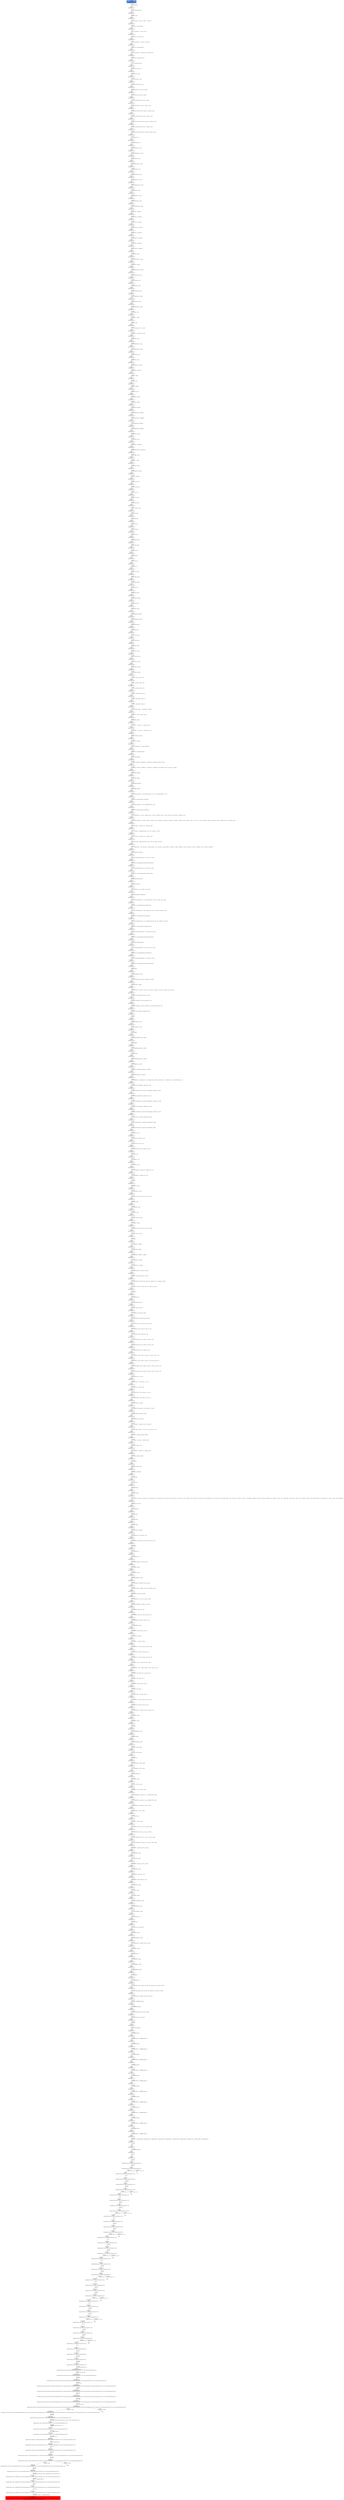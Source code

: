 digraph ARG {
node [style="filled" shape="box" color="white"]
3 [fillcolor="cornflowerblue" label="3 @ N63\nmain entry\nAbstractionState: ABS0: true\n ValueAnalysisState: []\n" id="3"]
132 [label="132 @ N107\nmain\nValueAnalysisState: []\n" id="132"]
137 [label="137 @ N108\nmain\nValueAnalysisState: []\n" id="137"]
139 [label="139 @ N109\nmain\nValueAnalysisState: []\n" id="139"]
140 [label="140 @ N110\nmain\nValueAnalysisState: []\n" id="140"]
141 [label="141 @ N111\nmain\nValueAnalysisState: []\n" id="141"]
142 [label="142 @ N112\nmain\nValueAnalysisState: []\n" id="142"]
145 [label="145 @ N113\nmain\nValueAnalysisState: []\n" id="145"]
146 [label="146 @ N114\nmain\nValueAnalysisState: []\n" id="146"]
147 [label="147 @ N115\nmain\nValueAnalysisState: []\n" id="147"]
149 [label="149 @ N116\nmain\nValueAnalysisState: []\n" id="149"]
150 [label="150 @ N117\nmain\nValueAnalysisState: []\n" id="150"]
151 [label="151 @ N118\nmain\nValueAnalysisState: []\n" id="151"]
152 [label="152 @ N119\nmain\nValueAnalysisState: []\n" id="152"]
153 [label="153 @ N120\nmain\nValueAnalysisState: []\n" id="153"]
154 [label="154 @ N121\nmain\nValueAnalysisState: []\n" id="154"]
155 [label="155 @ N122\nmain\nValueAnalysisState: []\n" id="155"]
157 [label="157 @ N123\nmain\nValueAnalysisState: []\n" id="157"]
158 [label="158 @ N124\nmain\nValueAnalysisState: []\n" id="158"]
159 [label="159 @ N125\nmain\nValueAnalysisState: []\n" id="159"]
160 [label="160 @ N126\nmain\nValueAnalysisState: []\n" id="160"]
161 [label="161 @ N127\nmain\nValueAnalysisState: []\n" id="161"]
163 [label="163 @ N128\nmain\nValueAnalysisState: []\n" id="163"]
164 [label="164 @ N129\nmain\nValueAnalysisState: []\n" id="164"]
172 [label="172 @ N130\nmain\nValueAnalysisState: []\n" id="172"]
175 [label="175 @ N131\nmain\nValueAnalysisState: []\n" id="175"]
176 [label="176 @ N132\nmain\nValueAnalysisState: []\n" id="176"]
179 [label="179 @ N133\nmain\nValueAnalysisState: []\n" id="179"]
180 [label="180 @ N134\nmain\nValueAnalysisState: []\n" id="180"]
181 [label="181 @ N135\nmain\nValueAnalysisState: []\n" id="181"]
182 [label="182 @ N136\nmain\nValueAnalysisState: []\n" id="182"]
184 [label="184 @ N137\nmain\nValueAnalysisState: []\n" id="184"]
185 [label="185 @ N138\nmain\nValueAnalysisState: []\n" id="185"]
186 [label="186 @ N139\nmain\nValueAnalysisState: []\n" id="186"]
187 [label="187 @ N140\nmain\nValueAnalysisState: []\n" id="187"]
188 [label="188 @ N141\nmain\nValueAnalysisState: []\n" id="188"]
189 [label="189 @ N142\nmain\nValueAnalysisState: []\n" id="189"]
190 [label="190 @ N143\nmain\nValueAnalysisState: []\n" id="190"]
191 [label="191 @ N144\nmain\nValueAnalysisState: []\n" id="191"]
192 [label="192 @ N145\nmain\nValueAnalysisState: []\n" id="192"]
193 [label="193 @ N146\nmain\nValueAnalysisState: []\n" id="193"]
194 [label="194 @ N147\nmain\nValueAnalysisState: []\n" id="194"]
195 [label="195 @ N148\nmain\nValueAnalysisState: []\n" id="195"]
196 [label="196 @ N149\nmain\nValueAnalysisState: []\n" id="196"]
197 [label="197 @ N150\nmain\nValueAnalysisState: []\n" id="197"]
200 [label="200 @ N151\nmain\nValueAnalysisState: []\n" id="200"]
201 [label="201 @ N152\nmain\nValueAnalysisState: []\n" id="201"]
202 [label="202 @ N153\nmain\nValueAnalysisState: []\n" id="202"]
203 [label="203 @ N154\nmain\nValueAnalysisState: []\n" id="203"]
204 [label="204 @ N155\nmain\nValueAnalysisState: []\n" id="204"]
205 [label="205 @ N156\nmain\nValueAnalysisState: []\n" id="205"]
206 [label="206 @ N157\nmain\nValueAnalysisState: []\n" id="206"]
208 [label="208 @ N158\nmain\nValueAnalysisState: []\n" id="208"]
209 [label="209 @ N159\nmain\nValueAnalysisState: []\n" id="209"]
210 [label="210 @ N160\nmain\nValueAnalysisState: []\n" id="210"]
211 [label="211 @ N161\nmain\nValueAnalysisState: []\n" id="211"]
212 [label="212 @ N162\nmain\nValueAnalysisState: []\n" id="212"]
213 [label="213 @ N163\nmain\nValueAnalysisState: []\n" id="213"]
214 [label="214 @ N164\nmain\nValueAnalysisState: []\n" id="214"]
216 [label="216 @ N165\nmain\nValueAnalysisState: []\n" id="216"]
217 [label="217 @ N166\nmain\nValueAnalysisState: []\n" id="217"]
218 [label="218 @ N167\nmain\nValueAnalysisState: []\n" id="218"]
221 [label="221 @ N168\nmain\nValueAnalysisState: []\n" id="221"]
223 [label="223 @ N169\nmain\nValueAnalysisState: []\n" id="223"]
224 [label="224 @ N170\nmain\nValueAnalysisState: []\n" id="224"]
228 [label="228 @ N171\nmain\nValueAnalysisState: []\n" id="228"]
230 [label="230 @ N172\nmain\nValueAnalysisState: []\n" id="230"]
233 [label="233 @ N173\nmain\nValueAnalysisState: []\n" id="233"]
234 [label="234 @ N174\nmain\nValueAnalysisState: []\n" id="234"]
235 [label="235 @ N175\nmain\nValueAnalysisState: []\n" id="235"]
236 [label="236 @ N176\nmain\nValueAnalysisState: []\n" id="236"]
237 [label="237 @ N177\nmain\nValueAnalysisState: []\n" id="237"]
238 [label="238 @ N178\nmain\nValueAnalysisState: []\n" id="238"]
239 [label="239 @ N179\nmain\nValueAnalysisState: []\n" id="239"]
240 [label="240 @ N180\nmain\nValueAnalysisState: []\n" id="240"]
242 [label="242 @ N181\nmain\nValueAnalysisState: []\n" id="242"]
244 [label="244 @ N182\nmain\nValueAnalysisState: []\n" id="244"]
245 [label="245 @ N183\nmain\nValueAnalysisState: []\n" id="245"]
246 [label="246 @ N184\nmain\nValueAnalysisState: []\n" id="246"]
247 [label="247 @ N185\nmain\nValueAnalysisState: []\n" id="247"]
249 [label="249 @ N186\nmain\nValueAnalysisState: []\n" id="249"]
251 [label="251 @ N187\nmain\nValueAnalysisState: []\n" id="251"]
252 [label="252 @ N188\nmain\nValueAnalysisState: []\n" id="252"]
253 [label="253 @ N189\nmain\nValueAnalysisState: []\n" id="253"]
254 [label="254 @ N190\nmain\nValueAnalysisState: []\n" id="254"]
258 [label="258 @ N191\nmain\nValueAnalysisState: []\n" id="258"]
260 [label="260 @ N192\nmain\nValueAnalysisState: []\n" id="260"]
263 [label="263 @ N193\nmain\nValueAnalysisState: []\n" id="263"]
273 [label="273 @ N194\nmain\nValueAnalysisState: []\n" id="273"]
274 [label="274 @ N195\nmain\nValueAnalysisState: []\n" id="274"]
276 [label="276 @ N196\nmain\nValueAnalysisState: []\n" id="276"]
277 [label="277 @ N197\nmain\nValueAnalysisState: []\n" id="277"]
280 [label="280 @ N198\nmain\nValueAnalysisState: []\n" id="280"]
281 [label="281 @ N199\nmain\nValueAnalysisState: []\n" id="281"]
283 [label="283 @ N200\nmain\nValueAnalysisState: []\n" id="283"]
284 [label="284 @ N201\nmain\nValueAnalysisState: []\n" id="284"]
287 [label="287 @ N202\nmain\nValueAnalysisState: []\n" id="287"]
288 [label="288 @ N203\nmain\nValueAnalysisState: []\n" id="288"]
298 [label="298 @ N204\nmain\nValueAnalysisState: []\n" id="298"]
301 [label="301 @ N205\nmain\nValueAnalysisState: []\n" id="301"]
302 [label="302 @ N206\nmain\nValueAnalysisState: []\n" id="302"]
303 [label="303 @ N207\nmain\nValueAnalysisState: []\n" id="303"]
304 [label="304 @ N208\nmain\nValueAnalysisState: []\n" id="304"]
305 [label="305 @ N209\nmain\nValueAnalysisState: []\n" id="305"]
306 [label="306 @ N210\nmain\nValueAnalysisState: []\n" id="306"]
307 [label="307 @ N211\nmain\nValueAnalysisState: []\n" id="307"]
308 [label="308 @ N212\nmain\nValueAnalysisState: []\n" id="308"]
309 [label="309 @ N213\nmain\nValueAnalysisState: []\n" id="309"]
310 [label="310 @ N214\nmain\nValueAnalysisState: []\n" id="310"]
311 [label="311 @ N215\nmain\nValueAnalysisState: []\n" id="311"]
312 [label="312 @ N216\nmain\nValueAnalysisState: []\n" id="312"]
313 [label="313 @ N217\nmain\nValueAnalysisState: []\n" id="313"]
314 [label="314 @ N218\nmain\nValueAnalysisState: []\n" id="314"]
315 [label="315 @ N219\nmain\nValueAnalysisState: []\n" id="315"]
316 [label="316 @ N220\nmain\nValueAnalysisState: []\n" id="316"]
317 [label="317 @ N221\nmain\nValueAnalysisState: []\n" id="317"]
318 [label="318 @ N222\nmain\nValueAnalysisState: []\n" id="318"]
319 [label="319 @ N223\nmain\nValueAnalysisState: []\n" id="319"]
322 [label="322 @ N224\nmain\nValueAnalysisState: []\n" id="322"]
329 [label="329 @ N225\nmain\nValueAnalysisState: []\n" id="329"]
330 [label="330 @ N226\nmain\nValueAnalysisState: []\n" id="330"]
331 [label="331 @ N227\nmain\nValueAnalysisState: []\n" id="331"]
333 [label="333 @ N228\nmain\nValueAnalysisState: []\n" id="333"]
334 [label="334 @ N229\nmain\nValueAnalysisState: []\n" id="334"]
335 [label="335 @ N230\nmain\nValueAnalysisState: []\n" id="335"]
338 [label="338 @ N231\nmain\nValueAnalysisState: []\n" id="338"]
341 [label="341 @ N232\nmain\nValueAnalysisState: []\n" id="341"]
344 [label="344 @ N233\nmain\nValueAnalysisState: []\n" id="344"]
346 [label="346 @ N234\nmain\nValueAnalysisState: []\n" id="346"]
361 [label="361 @ N235\nmain\nValueAnalysisState: []\n" id="361"]
362 [label="362 @ N236\nmain\nValueAnalysisState: []\n" id="362"]
363 [label="363 @ N237\nmain\nValueAnalysisState: []\n" id="363"]
364 [label="364 @ N238\nmain\nValueAnalysisState: []\n" id="364"]
365 [label="365 @ N239\nmain\nValueAnalysisState: []\n" id="365"]
366 [label="366 @ N240\nmain\nValueAnalysisState: []\n" id="366"]
367 [label="367 @ N241\nmain\nValueAnalysisState: []\n" id="367"]
368 [label="368 @ N242\nmain\nValueAnalysisState: []\n" id="368"]
369 [label="369 @ N243\nmain\nValueAnalysisState: []\n" id="369"]
370 [label="370 @ N244\nmain\nValueAnalysisState: []\n" id="370"]
371 [label="371 @ N245\nmain\nValueAnalysisState: []\n" id="371"]
372 [label="372 @ N246\nmain\nValueAnalysisState: []\n" id="372"]
373 [label="373 @ N247\nmain\nValueAnalysisState: []\n" id="373"]
374 [label="374 @ N248\nmain\nValueAnalysisState: []\n" id="374"]
375 [label="375 @ N249\nmain\nValueAnalysisState: []\n" id="375"]
376 [label="376 @ N250\nmain\nValueAnalysisState: []\n" id="376"]
378 [label="378 @ N251\nmain\nValueAnalysisState: []\n" id="378"]
380 [label="380 @ N252\nmain\nValueAnalysisState: []\n" id="380"]
381 [label="381 @ N253\nmain\nValueAnalysisState: []\n" id="381"]
384 [label="384 @ N254\nmain\nValueAnalysisState: []\n" id="384"]
386 [label="386 @ N255\nmain\nValueAnalysisState: []\n" id="386"]
388 [label="388 @ N256\nmain\nValueAnalysisState: []\n" id="388"]
389 [label="389 @ N257\nmain\nValueAnalysisState: []\n" id="389"]
390 [label="390 @ N258\nmain\nValueAnalysisState: []\n" id="390"]
391 [label="391 @ N259\nmain\nValueAnalysisState: []\n" id="391"]
392 [label="392 @ N260\nmain\nValueAnalysisState: []\n" id="392"]
394 [label="394 @ N261\nmain\nValueAnalysisState: []\n" id="394"]
395 [label="395 @ N262\nmain\nValueAnalysisState: []\n" id="395"]
396 [label="396 @ N263\nmain\nValueAnalysisState: []\n" id="396"]
397 [label="397 @ N264\nmain\nValueAnalysisState: []\n" id="397"]
398 [label="398 @ N265\nmain\nValueAnalysisState: []\n" id="398"]
399 [label="399 @ N266\nmain\nValueAnalysisState: []\n" id="399"]
400 [label="400 @ N267\nmain\nValueAnalysisState: []\n" id="400"]
401 [label="401 @ N268\nmain\nValueAnalysisState: []\n" id="401"]
402 [label="402 @ N269\nmain\nValueAnalysisState: []\n" id="402"]
403 [label="403 @ N270\nmain\nValueAnalysisState: []\n" id="403"]
404 [label="404 @ N271\nmain\nValueAnalysisState: []\n" id="404"]
405 [label="405 @ N272\nmain\nValueAnalysisState: []\n" id="405"]
406 [label="406 @ N273\nmain\nValueAnalysisState: []\n" id="406"]
407 [label="407 @ N274\nmain\nValueAnalysisState: []\n" id="407"]
408 [label="408 @ N275\nmain\nValueAnalysisState: []\n" id="408"]
409 [label="409 @ N276\nmain\nValueAnalysisState: []\n" id="409"]
410 [label="410 @ N277\nmain\nValueAnalysisState: []\n" id="410"]
411 [label="411 @ N278\nmain\nValueAnalysisState: []\n" id="411"]
412 [label="412 @ N279\nmain\nValueAnalysisState: []\n" id="412"]
413 [label="413 @ N280\nmain\nValueAnalysisState: []\n" id="413"]
414 [label="414 @ N281\nmain\nValueAnalysisState: []\n" id="414"]
415 [label="415 @ N282\nmain\nValueAnalysisState: []\n" id="415"]
416 [label="416 @ N283\nmain\nValueAnalysisState: []\n" id="416"]
417 [label="417 @ N284\nmain\nValueAnalysisState: []\n" id="417"]
418 [label="418 @ N285\nmain\nValueAnalysisState: []\n" id="418"]
419 [label="419 @ N286\nmain\nValueAnalysisState: []\n" id="419"]
420 [label="420 @ N287\nmain\nValueAnalysisState: []\n" id="420"]
421 [label="421 @ N288\nmain\nValueAnalysisState: []\n" id="421"]
422 [label="422 @ N289\nmain\nValueAnalysisState: []\n" id="422"]
423 [label="423 @ N290\nmain\nValueAnalysisState: []\n" id="423"]
424 [label="424 @ N291\nmain\nValueAnalysisState: []\n" id="424"]
425 [label="425 @ N292\nmain\nValueAnalysisState: []\n" id="425"]
426 [label="426 @ N293\nmain\nValueAnalysisState: []\n" id="426"]
427 [label="427 @ N294\nmain\nValueAnalysisState: []\n" id="427"]
428 [label="428 @ N295\nmain\nValueAnalysisState: []\n" id="428"]
429 [label="429 @ N296\nmain\nValueAnalysisState: []\n" id="429"]
430 [label="430 @ N297\nmain\nValueAnalysisState: []\n" id="430"]
431 [label="431 @ N298\nmain\nValueAnalysisState: []\n" id="431"]
432 [label="432 @ N299\nmain\nValueAnalysisState: []\n" id="432"]
433 [label="433 @ N300\nmain\nValueAnalysisState: []\n" id="433"]
434 [label="434 @ N301\nmain\nValueAnalysisState: []\n" id="434"]
435 [label="435 @ N302\nmain\nValueAnalysisState: []\n" id="435"]
436 [label="436 @ N303\nmain\nValueAnalysisState: []\n" id="436"]
437 [label="437 @ N304\nmain\nValueAnalysisState: []\n" id="437"]
438 [label="438 @ N305\nmain\nValueAnalysisState: []\n" id="438"]
439 [label="439 @ N306\nmain\nValueAnalysisState: []\n" id="439"]
440 [label="440 @ N307\nmain\nValueAnalysisState: []\n" id="440"]
441 [label="441 @ N308\nmain\nValueAnalysisState: []\n" id="441"]
442 [label="442 @ N309\nmain\nValueAnalysisState: []\n" id="442"]
443 [label="443 @ N310\nmain\nValueAnalysisState: []\n" id="443"]
444 [label="444 @ N311\nmain\nValueAnalysisState: []\n" id="444"]
445 [label="445 @ N312\nmain\nValueAnalysisState: []\n" id="445"]
446 [label="446 @ N313\nmain\nValueAnalysisState: []\n" id="446"]
447 [label="447 @ N314\nmain\nValueAnalysisState: []\n" id="447"]
448 [label="448 @ N315\nmain\nValueAnalysisState: []\n" id="448"]
449 [label="449 @ N316\nmain\nValueAnalysisState: []\n" id="449"]
450 [label="450 @ N317\nmain\nValueAnalysisState: []\n" id="450"]
451 [label="451 @ N318\nmain\nValueAnalysisState: []\n" id="451"]
452 [label="452 @ N319\nmain\nValueAnalysisState: []\n" id="452"]
453 [label="453 @ N320\nmain\nValueAnalysisState: []\n" id="453"]
454 [label="454 @ N321\nmain\nValueAnalysisState: []\n" id="454"]
455 [label="455 @ N322\nmain\nValueAnalysisState: []\n" id="455"]
456 [label="456 @ N323\nmain\nValueAnalysisState: []\n" id="456"]
457 [label="457 @ N324\nmain\nValueAnalysisState: []\n" id="457"]
458 [label="458 @ N325\nmain\nValueAnalysisState: []\n" id="458"]
459 [label="459 @ N326\nmain\nValueAnalysisState: []\n" id="459"]
460 [label="460 @ N327\nmain\nValueAnalysisState: []\n" id="460"]
461 [label="461 @ N328\nmain\nValueAnalysisState: []\n" id="461"]
462 [label="462 @ N329\nmain\nValueAnalysisState: []\n" id="462"]
463 [label="463 @ N330\nmain\nValueAnalysisState: []\n" id="463"]
464 [label="464 @ N331\nmain\nValueAnalysisState: []\n" id="464"]
465 [label="465 @ N332\nmain\nValueAnalysisState: []\n" id="465"]
466 [label="466 @ N333\nmain\nValueAnalysisState: []\n" id="466"]
467 [label="467 @ N334\nmain\nValueAnalysisState: []\n" id="467"]
468 [label="468 @ N335\nmain\nValueAnalysisState: []\n" id="468"]
469 [label="469 @ N336\nmain\nValueAnalysisState: []\n" id="469"]
470 [label="470 @ N337\nmain\nValueAnalysisState: []\n" id="470"]
471 [label="471 @ N338\nmain\nValueAnalysisState: []\n" id="471"]
472 [label="472 @ N339\nmain\nValueAnalysisState: []\n" id="472"]
473 [label="473 @ N340\nmain\nValueAnalysisState: []\n" id="473"]
474 [label="474 @ N341\nmain\nValueAnalysisState: []\n" id="474"]
475 [label="475 @ N342\nmain\nValueAnalysisState: []\n" id="475"]
476 [label="476 @ N343\nmain\nValueAnalysisState: []\n" id="476"]
477 [label="477 @ N344\nmain\nValueAnalysisState: []\n" id="477"]
478 [label="478 @ N345\nmain\nValueAnalysisState: []\n" id="478"]
479 [label="479 @ N346\nmain\nValueAnalysisState: []\n" id="479"]
480 [label="480 @ N347\nmain\nValueAnalysisState: []\n" id="480"]
481 [label="481 @ N348\nmain\nValueAnalysisState: []\n" id="481"]
482 [label="482 @ N349\nmain\nValueAnalysisState: []\n" id="482"]
483 [label="483 @ N350\nmain\nValueAnalysisState: []\n" id="483"]
484 [label="484 @ N351\nmain\nValueAnalysisState: []\n" id="484"]
485 [label="485 @ N352\nmain\nValueAnalysisState: []\n" id="485"]
486 [label="486 @ N353\nmain\nValueAnalysisState: []\n" id="486"]
487 [label="487 @ N354\nmain\nValueAnalysisState: []\n" id="487"]
488 [label="488 @ N355\nmain\nValueAnalysisState: []\n" id="488"]
489 [label="489 @ N356\nmain\nValueAnalysisState: []\n" id="489"]
490 [label="490 @ N357\nmain\nValueAnalysisState: []\n" id="490"]
491 [label="491 @ N358\nmain\nValueAnalysisState: []\n" id="491"]
492 [label="492 @ N359\nmain\nValueAnalysisState: []\n" id="492"]
493 [label="493 @ N360\nmain\nValueAnalysisState: []\n" id="493"]
494 [label="494 @ N361\nmain\nValueAnalysisState: []\n" id="494"]
495 [label="495 @ N362\nmain\nValueAnalysisState: []\n" id="495"]
496 [label="496 @ N363\nmain\nValueAnalysisState: []\n" id="496"]
497 [label="497 @ N364\nmain\nValueAnalysisState: []\n" id="497"]
499 [label="499 @ N365\nmain\nValueAnalysisState: []\n" id="499"]
500 [label="500 @ N366\nmain\nValueAnalysisState: []\n" id="500"]
501 [label="501 @ N367\nmain\nValueAnalysisState: []\n" id="501"]
502 [label="502 @ N368\nmain\nValueAnalysisState: []\n" id="502"]
503 [label="503 @ N369\nmain\nValueAnalysisState: []\n" id="503"]
504 [label="504 @ N370\nmain\nValueAnalysisState: []\n" id="504"]
505 [label="505 @ N371\nmain\nValueAnalysisState: []\n" id="505"]
506 [label="506 @ N372\nmain\nValueAnalysisState: []\n" id="506"]
507 [label="507 @ N373\nmain\nValueAnalysisState: []\n" id="507"]
508 [label="508 @ N374\nmain\nValueAnalysisState: []\n" id="508"]
509 [label="509 @ N375\nmain\nValueAnalysisState: []\n" id="509"]
510 [label="510 @ N376\nmain\nValueAnalysisState: []\n" id="510"]
511 [label="511 @ N377\nmain\nValueAnalysisState: []\n" id="511"]
512 [label="512 @ N378\nmain\nValueAnalysisState: []\n" id="512"]
513 [label="513 @ N379\nmain\nValueAnalysisState: []\n" id="513"]
514 [label="514 @ N380\nmain\nValueAnalysisState: []\n" id="514"]
515 [label="515 @ N381\nmain\nValueAnalysisState: []\n" id="515"]
516 [label="516 @ N382\nmain\nValueAnalysisState: []\n" id="516"]
517 [label="517 @ N383\nmain\nValueAnalysisState: []\n" id="517"]
518 [label="518 @ N384\nmain\nValueAnalysisState: []\n" id="518"]
519 [label="519 @ N385\nmain\nValueAnalysisState: []\n" id="519"]
520 [label="520 @ N386\nmain\nValueAnalysisState: []\n" id="520"]
521 [label="521 @ N387\nmain\nValueAnalysisState: []\n" id="521"]
522 [label="522 @ N388\nmain\nValueAnalysisState: []\n" id="522"]
523 [label="523 @ N389\nmain\nValueAnalysisState: []\n" id="523"]
524 [label="524 @ N390\nmain\nValueAnalysisState: []\n" id="524"]
525 [label="525 @ N391\nmain\nValueAnalysisState: []\n" id="525"]
531 [label="531 @ N392\nmain\nValueAnalysisState: []\n" id="531"]
551 [label="551 @ N393\nmain\nValueAnalysisState: []\n" id="551"]
554 [label="554 @ N394\nmain\nValueAnalysisState: []\n" id="554"]
556 [label="556 @ N395\nmain\nValueAnalysisState: []\n" id="556"]
559 [label="559 @ N396\nmain\nValueAnalysisState: []\n" id="559"]
562 [label="562 @ N397\nmain\nValueAnalysisState: []\n" id="562"]
563 [label="563 @ N398\nmain\nValueAnalysisState: []\n" id="563"]
564 [label="564 @ N399\nmain\nValueAnalysisState: []\n" id="564"]
565 [label="565 @ N400\nmain\nValueAnalysisState: []\n" id="565"]
567 [label="567 @ N401\nmain\nValueAnalysisState: []\n" id="567"]
568 [label="568 @ N402\nmain\nValueAnalysisState: []\n" id="568"]
569 [label="569 @ N403\nmain\nValueAnalysisState: []\n" id="569"]
571 [label="571 @ N404\nmain\nValueAnalysisState: []\n" id="571"]
572 [label="572 @ N405\nmain\nValueAnalysisState: []\n" id="572"]
573 [label="573 @ N406\nmain\nValueAnalysisState: []\n" id="573"]
574 [label="574 @ N407\nmain\nValueAnalysisState: []\n" id="574"]
575 [label="575 @ N408\nmain\nValueAnalysisState: []\n" id="575"]
576 [label="576 @ N409\nmain\nValueAnalysisState: []\n" id="576"]
577 [label="577 @ N410\nmain\nValueAnalysisState: []\n" id="577"]
578 [label="578 @ N411\nmain\nValueAnalysisState: []\n" id="578"]
579 [label="579 @ N412\nmain\nValueAnalysisState: []\n" id="579"]
580 [label="580 @ N413\nmain\nValueAnalysisState: []\n" id="580"]
581 [label="581 @ N414\nmain\nValueAnalysisState: []\n" id="581"]
582 [label="582 @ N415\nmain\nValueAnalysisState: []\n" id="582"]
583 [label="583 @ N416\nmain\nValueAnalysisState: []\n" id="583"]
584 [label="584 @ N417\nmain\nValueAnalysisState: []\n" id="584"]
585 [label="585 @ N418\nmain\nValueAnalysisState: []\n" id="585"]
586 [label="586 @ N419\nmain\nValueAnalysisState: []\n" id="586"]
587 [label="587 @ N420\nmain\nValueAnalysisState: []\n" id="587"]
588 [label="588 @ N421\nmain\nValueAnalysisState: []\n" id="588"]
589 [label="589 @ N422\nmain\nValueAnalysisState: []\n" id="589"]
590 [label="590 @ N423\nmain\nValueAnalysisState: []\n" id="590"]
591 [label="591 @ N424\nmain\nValueAnalysisState: []\n" id="591"]
592 [label="592 @ N425\nmain\nValueAnalysisState: []\n" id="592"]
593 [label="593 @ N426\nmain\nValueAnalysisState: []\n" id="593"]
595 [label="595 @ N427\nmain\nValueAnalysisState: []\n" id="595"]
597 [label="597 @ N428\nmain\nValueAnalysisState: []\n" id="597"]
598 [label="598 @ N429\nmain\nValueAnalysisState: []\n" id="598"]
599 [label="599 @ N430\nmain\nValueAnalysisState: []\n" id="599"]
600 [label="600 @ N431\nmain\nValueAnalysisState: []\n" id="600"]
602 [label="602 @ N432\nmain\nValueAnalysisState: []\n" id="602"]
603 [label="603 @ N433\nmain\nValueAnalysisState: []\n" id="603"]
604 [label="604 @ N434\nmain\nValueAnalysisState: []\n" id="604"]
605 [label="605 @ N435\nmain\nValueAnalysisState: []\n" id="605"]
607 [label="607 @ N436\nmain\nValueAnalysisState: []\n" id="607"]
608 [label="608 @ N437\nmain\nValueAnalysisState: []\n" id="608"]
609 [label="609 @ N438\nmain\nValueAnalysisState: []\n" id="609"]
610 [label="610 @ N439\nmain\nValueAnalysisState: []\n" id="610"]
612 [label="612 @ N440\nmain\nValueAnalysisState: []\n" id="612"]
615 [label="615 @ N441\nmain\nValueAnalysisState: []\n" id="615"]
616 [label="616 @ N442\nmain\nValueAnalysisState: []\n" id="616"]
618 [label="618 @ N443\nmain\nValueAnalysisState: []\n" id="618"]
619 [label="619 @ N444\nmain\nValueAnalysisState: []\n" id="619"]
622 [label="622 @ N445\nmain\nValueAnalysisState: []\n" id="622"]
623 [label="623 @ N446\nmain\nValueAnalysisState: []\n" id="623"]
624 [label="624 @ N447\nmain\nValueAnalysisState: []\n" id="624"]
625 [label="625 @ N448\nmain\nValueAnalysisState: []\n" id="625"]
627 [label="627 @ N449\nmain\nValueAnalysisState: []\n" id="627"]
629 [label="629 @ N450\nmain\nValueAnalysisState: []\n" id="629"]
630 [label="630 @ N451\nmain\nValueAnalysisState: []\n" id="630"]
633 [label="633 @ N452\nmain\nValueAnalysisState: []\n" id="633"]
634 [label="634 @ N453\nmain\nValueAnalysisState: []\n" id="634"]
636 [label="636 @ N454\nmain\nValueAnalysisState: []\n" id="636"]
638 [label="638 @ N455\nmain\nValueAnalysisState: []\n" id="638"]
641 [label="641 @ N456\nmain\nValueAnalysisState: []\n" id="641"]
642 [label="642 @ N457\nmain\nValueAnalysisState: []\n" id="642"]
643 [label="643 @ N458\nmain\nValueAnalysisState: []\n" id="643"]
644 [label="644 @ N459\nmain\nValueAnalysisState: []\n" id="644"]
651 [label="651 @ N460\nmain\nValueAnalysisState: []\n" id="651"]
658 [label="658 @ N461\nmain\nValueAnalysisState: []\n" id="658"]
661 [label="661 @ N462\nmain\nValueAnalysisState: []\n" id="661"]
667 [label="667 @ N463\nmain\nValueAnalysisState: []\n" id="667"]
669 [label="669 @ N464\nmain\nValueAnalysisState: []\n" id="669"]
670 [label="670 @ N465\nmain\nValueAnalysisState: []\n" id="670"]
671 [label="671 @ N466\nmain\nValueAnalysisState: []\n" id="671"]
672 [label="672 @ N467\nmain\nValueAnalysisState: []\n" id="672"]
673 [label="673 @ N468\nmain\nValueAnalysisState: []\n" id="673"]
675 [label="675 @ N469\nmain\nValueAnalysisState: []\n" id="675"]
677 [label="677 @ N470\nmain\nValueAnalysisState: []\n" id="677"]
678 [label="678 @ N471\nmain\nValueAnalysisState: []\n" id="678"]
679 [label="679 @ N472\nmain\nValueAnalysisState: []\n" id="679"]
681 [label="681 @ N473\nmain\nValueAnalysisState: []\n" id="681"]
682 [label="682 @ N474\nmain\nValueAnalysisState: []\n" id="682"]
683 [label="683 @ N475\nmain\nValueAnalysisState: []\n" id="683"]
684 [label="684 @ N476\nmain\nValueAnalysisState: []\n" id="684"]
685 [label="685 @ N477\nmain\nValueAnalysisState: []\n" id="685"]
686 [label="686 @ N478\nmain\nValueAnalysisState: []\n" id="686"]
687 [label="687 @ N479\nmain\nValueAnalysisState: []\n" id="687"]
688 [label="688 @ N480\nmain\nValueAnalysisState: []\n" id="688"]
689 [label="689 @ N481\nmain\nValueAnalysisState: []\n" id="689"]
690 [label="690 @ N482\nmain\nValueAnalysisState: []\n" id="690"]
691 [label="691 @ N483\nmain\nValueAnalysisState: []\n" id="691"]
692 [label="692 @ N484\nmain\nValueAnalysisState: []\n" id="692"]
693 [label="693 @ N485\nmain\nValueAnalysisState: []\n" id="693"]
694 [label="694 @ N486\nmain\nValueAnalysisState: []\n" id="694"]
695 [label="695 @ N487\nmain\nValueAnalysisState: []\n" id="695"]
701 [label="701 @ N488\nmain\nValueAnalysisState: []\n" id="701"]
712 [label="712 @ N64\nmain\nValueAnalysisState: []\n" id="712"]
740 [label="740 @ N65\nmain\nValueAnalysisState: []\n" id="740"]
741 [label="741 @ N66\nmain\nValueAnalysisState: []\n" id="741"]
742 [label="742 @ N67\nmain\nValueAnalysisState: []\n" id="742"]
743 [label="743 @ N68\nmain\nValueAnalysisState: []\n" id="743"]
744 [label="744 @ N69\nmain\nValueAnalysisState: []\n" id="744"]
745 [label="745 @ N70\nmain\nValueAnalysisState: []\n" id="745"]
746 [label="746 @ N71\nmain\nValueAnalysisState: []\n" id="746"]
772 [label="772 @ N72\nmain\nValueAnalysisState: []\n" id="772"]
778 [label="778 @ N73\nmain\nValueAnalysisState: []\n" id="778"]
790 [label="790 @ N74\nmain\nValueAnalysisState: []\n" id="790"]
793 [label="793 @ N75\nmain\nValueAnalysisState: []\n" id="793"]
804 [label="804 @ N76\nmain\nValueAnalysisState: []\n" id="804"]
812 [label="812 @ N77\nmain\nValueAnalysisState: []\n" id="812"]
822 [label="822 @ N78\nmain\nValueAnalysisState: []\n" id="822"]
826 [label="826 @ N79\nmain\nValueAnalysisState: []\n" id="826"]
835 [label="835 @ N80\nmain\nValueAnalysisState: []\n" id="835"]
839 [label="839 @ N81\nmain\nValueAnalysisState: []\n" id="839"]
844 [label="844 @ N82\nmain\nValueAnalysisState: []\n" id="844"]
849 [label="849 @ N83\nmain\nValueAnalysisState: []\n" id="849"]
859 [label="859 @ N84\nmain\nValueAnalysisState: []\n" id="859"]
916 [label="916 @ N85\nmain\nValueAnalysisState: []\n" id="916"]
917 [label="917 @ N86\nmain\nValueAnalysisState: []\n" id="917"]
918 [label="918 @ N87\nmain\nValueAnalysisState: []\n" id="918"]
919 [label="919 @ N88\nmain\nValueAnalysisState: []\n" id="919"]
920 [label="920 @ N89\nmain\nValueAnalysisState: [main::i=NumericValue[number=0] (int)]\n" id="920"]
921 [label="921 @ N91\nmain\nValueAnalysisState: [main::i=NumericValue[number=0] (int)]\n" id="921"]
922 [label="922 @ N93\nmain\nValueAnalysisState: [main::i=NumericValue[number=0] (int)]\n" id="922"]
924 [label="924 @ N90\nmain\nValueAnalysisState: [main::i=NumericValue[number=0] (int)]\n" id="924"]
2432 [label="2432 @ N89\nmain\nValueAnalysisState: [main::i=NumericValue[number=1] (int)]\n" id="2432"]
2433 [label="2433 @ N91\nmain\nValueAnalysisState: [main::i=NumericValue[number=1] (int)]\n" id="2433"]
2434 [label="2434 @ N93\nmain\nValueAnalysisState: [main::i=NumericValue[number=1] (int)]\n" id="2434"]
2436 [label="2436 @ N90\nmain\nValueAnalysisState: [main::i=NumericValue[number=1] (int)]\n" id="2436"]
3340 [label="3340 @ N89\nmain\nValueAnalysisState: [main::i=NumericValue[number=2] (int)]\n" id="3340"]
3341 [label="3341 @ N91\nmain\nValueAnalysisState: [main::i=NumericValue[number=2] (int)]\n" id="3341"]
3342 [label="3342 @ N93\nmain\nValueAnalysisState: [main::i=NumericValue[number=2] (int)]\n" id="3342"]
3344 [label="3344 @ N90\nmain\nValueAnalysisState: [main::i=NumericValue[number=2] (int)]\n" id="3344"]
5094 [label="5094 @ N89\nmain\nValueAnalysisState: [main::i=NumericValue[number=3] (int)]\n" id="5094"]
5095 [label="5095 @ N91\nmain\nValueAnalysisState: [main::i=NumericValue[number=3] (int)]\n" id="5095"]
5096 [label="5096 @ N93\nmain\nValueAnalysisState: [main::i=NumericValue[number=3] (int)]\n" id="5096"]
5098 [label="5098 @ N90\nmain\nValueAnalysisState: [main::i=NumericValue[number=3] (int)]\n" id="5098"]
8093 [label="8093 @ N89\nmain\nValueAnalysisState: [main::i=NumericValue[number=4] (int)]\n" id="8093"]
8094 [label="8094 @ N91\nmain\nValueAnalysisState: [main::i=NumericValue[number=4] (int)]\n" id="8094"]
8095 [label="8095 @ N93\nmain\nValueAnalysisState: [main::i=NumericValue[number=4] (int)]\n" id="8095"]
8097 [label="8097 @ N90\nmain\nValueAnalysisState: [main::i=NumericValue[number=4] (int)]\n" id="8097"]
12847 [label="12847 @ N89\nmain\nValueAnalysisState: [main::i=NumericValue[number=5] (int)]\n" id="12847"]
12848 [label="12848 @ N91\nmain\nValueAnalysisState: [main::i=NumericValue[number=5] (int)]\n" id="12848"]
12849 [label="12849 @ N93\nmain\nValueAnalysisState: [main::i=NumericValue[number=5] (int)]\n" id="12849"]
12851 [label="12851 @ N90\nmain\nValueAnalysisState: [main::i=NumericValue[number=5] (int)]\n" id="12851"]
19938 [label="19938 @ N89\nmain\nValueAnalysisState: [main::i=NumericValue[number=6] (int)]\n" id="19938"]
19939 [label="19939 @ N91\nmain\nValueAnalysisState: [main::i=NumericValue[number=6] (int)]\n" id="19939"]
19940 [label="19940 @ N93\nmain\nValueAnalysisState: [main::i=NumericValue[number=6] (int)]\n" id="19940"]
19942 [label="19942 @ N90\nmain\nValueAnalysisState: [main::i=NumericValue[number=6] (int)]\n" id="19942"]
30032 [label="30032 @ N89\nmain\nValueAnalysisState: [main::i=NumericValue[number=7] (int)]\n" id="30032"]
30033 [label="30033 @ N91\nmain\nValueAnalysisState: [main::i=NumericValue[number=7] (int)]\n" id="30033"]
30034 [label="30034 @ N93\nmain\nValueAnalysisState: [main::i=NumericValue[number=7] (int)]\n" id="30034"]
30036 [label="30036 @ N90\nmain\nValueAnalysisState: [main::i=NumericValue[number=7] (int)]\n" id="30036"]
43879 [label="43879 @ N89\nmain\nValueAnalysisState: [main::i=NumericValue[number=8] (int)]\n" id="43879"]
43880 [label="43880 @ N91\nmain\nValueAnalysisState: [main::i=NumericValue[number=8] (int)]\n" id="43880"]
43881 [label="43881 @ N93\nmain\nValueAnalysisState: [main::i=NumericValue[number=8] (int)]\n" id="43881"]
43883 [label="43883 @ N90\nmain\nValueAnalysisState: [main::i=NumericValue[number=8] (int)]\n" id="43883"]
62313 [label="62313 @ N89\nmain\nValueAnalysisState: [main::i=NumericValue[number=9] (int)]\n" id="62313"]
62314 [label="62314 @ N92\nmain\nValueAnalysisState: [main::i=NumericValue[number=9] (int)]\n" id="62314"]
62315 [label="62315 @ N94\nmain\nValueAnalysisState: [main::i=NumericValue[number=9] (int)]\n" id="62315"]
62316 [label="62316 @ N31\nbinary_search_function entry\nValueAnalysisState: [binary_search_function::size=NumericValue[number=10] (int), main::i=NumericValue[number=9] (int)]\n" id="62316"]
62317 [label="62317 @ N32\nbinary_search_function\nValueAnalysisState: [binary_search_function::size=NumericValue[number=10] (int), main::i=NumericValue[number=9] (int)]\n" id="62317"]
62318 [label="62318 @ N33\nbinary_search_function\nValueAnalysisState: [binary_search_function::low=NumericValue[number=0] (int), binary_search_function::size=NumericValue[number=10] (int), main::i=NumericValue[number=9] (int)]\n" id="62318"]
62319 [label="62319 @ N34\nbinary_search_function\nValueAnalysisState: [binary_search_function::high=NumericValue[number=9] (int), binary_search_function::low=NumericValue[number=0] (int), binary_search_function::size=NumericValue[number=10] (int), main::i=NumericValue[number=9] (int)]\n" id="62319"]
62320 [label="62320 @ N35\nbinary_search_function\nValueAnalysisState: [binary_search_function::high=NumericValue[number=9] (int), binary_search_function::low=NumericValue[number=0] (int), binary_search_function::size=NumericValue[number=10] (int), main::i=NumericValue[number=9] (int)]\n" id="62320"]
62321 [label="62321 @ N36\nbinary_search_function\nValueAnalysisState: [binary_search_function::high=NumericValue[number=9] (int), binary_search_function::low=NumericValue[number=0] (int), binary_search_function::size=NumericValue[number=10] (int), main::i=NumericValue[number=9] (int)]\n" id="62321"]
62322 [label="62322 @ N37\nbinary_search_function\nValueAnalysisState: [binary_search_function::high=NumericValue[number=9] (int), binary_search_function::low=NumericValue[number=0] (int), binary_search_function::size=NumericValue[number=10] (int), main::i=NumericValue[number=9] (int)]\n" id="62322"]
62323 [label="62323 @ N39\nbinary_search_function\nValueAnalysisState: [binary_search_function::high=NumericValue[number=9] (int), binary_search_function::low=NumericValue[number=0] (int), binary_search_function::mid=NumericValue[number=4] (int), binary_search_function::size=NumericValue[number=10] (int), main::i=NumericValue[number=9] (int)]\n" id="62323"]
62324 [label="62324 @ N41\nbinary_search_function\nValueAnalysisState: [binary_search_function::high=NumericValue[number=9] (int), binary_search_function::low=NumericValue[number=0] (int), binary_search_function::mid=NumericValue[number=4] (int), binary_search_function::size=NumericValue[number=10] (int), main::i=NumericValue[number=9] (int)]\n" id="62324"]
62491 [label="62491 @ N30\nbinary_search_function exit\nValueAnalysisState: [binary_search_function::__retval__=NumericValue[number=4] (int), main::i=NumericValue[number=9] (int)]\n" id="62491"]
62510 [label="62510 @ N95\nmain\nValueAnalysisState: [main::i=NumericValue[number=9] (int), main::result=NumericValue[number=4] (int)]\n" id="62510"]
62520 [label="62520 @ N96\nmain\nValueAnalysisState: [main::i=NumericValue[number=9] (int), main::result=NumericValue[number=4] (int)]\n" id="62520"]
62530 [label="62530 @ N99\nmain\nValueAnalysisState: [main::i=NumericValue[number=9] (int), main::result=NumericValue[number=4] (int)]\n" id="62530"]
62540 [label="62540 @ N51\ndumb_sort entry\nValueAnalysisState: [dumb_sort::len=NumericValue[number=10] (int), main::i=NumericValue[number=9] (int), main::result=NumericValue[number=4] (int)]\n" id="62540"]
62541 [label="62541 @ N52\ndumb_sort\nValueAnalysisState: [dumb_sort::len=NumericValue[number=10] (int), main::i=NumericValue[number=9] (int), main::result=NumericValue[number=4] (int)]\n" id="62541"]
62542 [label="62542 @ N53\ndumb_sort\nValueAnalysisState: [dumb_sort::len=NumericValue[number=10] (int), main::i=NumericValue[number=9] (int), main::result=NumericValue[number=4] (int)]\n" id="62542"]
62543 [label="62543 @ N54\ndumb_sort\nValueAnalysisState: [dumb_sort::i=NumericValue[number=0] (int), dumb_sort::len=NumericValue[number=10] (int), main::i=NumericValue[number=9] (int), main::result=NumericValue[number=4] (int)]\n" id="62543"]
62544 [label="62544 @ N56\ndumb_sort\nValueAnalysisState: [dumb_sort::i=NumericValue[number=0] (int), dumb_sort::len=NumericValue[number=10] (int), main::i=NumericValue[number=9] (int), main::result=NumericValue[number=4] (int)]\n" id="62544"]
62545 [label="62545 @ N59\ndumb_sort\nValueAnalysisState: [dumb_sort::i=NumericValue[number=0] (int), dumb_sort::len=NumericValue[number=10] (int), main::i=NumericValue[number=9] (int), main::result=NumericValue[number=4] (int)]\n" id="62545"]
62595 [label="62595 @ N50\ndumb_sort exit\nValueAnalysisState: [dumb_sort::__retval__=NumericValue[number=0] (int), main::i=NumericValue[number=9] (int), main::result=NumericValue[number=4] (int)]\n" id="62595"]
62605 [label="62605 @ N100\nmain\nValueAnalysisState: [main::__CPAchecker_TMP_10=NumericValue[number=0] (int), main::i=NumericValue[number=9] (int), main::result=NumericValue[number=4] (int)]\n" id="62605"]
63290 [label="63290 @ N98\nmain\nValueAnalysisState: [main::__CPAchecker_TMP_10=NumericValue[number=0] (int), main::i=NumericValue[number=9] (int), main::result=NumericValue[number=4] (int)]\n" id="63290"]
63480 [label="63480 @ N101\nmain\nValueAnalysisState: [main::__CPAchecker_TMP_10=NumericValue[number=0] (int), main::i=NumericValue[number=9] (int), main::result=NumericValue[number=4] (int)]\n" id="63480"]
63579 [label="63579 @ N104\nmain\nValueAnalysisState: [main::__CPAchecker_TMP_10=NumericValue[number=0] (int), main::i=NumericValue[number=9] (int), main::result=NumericValue[number=4] (int)]\n" id="63579"]
63679 [fillcolor="red" label="63679 @ N489\nmain\nAbstractionState: ABS3449: true\n ValueAnalysisState: [main::__CPAchecker_TMP_10=NumericValue[number=0] (int), main::i=NumericValue[number=9] (int), main::result=NumericValue[number=4] (int)]\n AutomatonState: AssertionAutomaton: _predefinedState_ERROR\n" id="63679"]
3 -> 132 [color="red" label="Line 0: \lINIT GLOBAL VARS\l" id="3 -> 132"]
132 -> 137 [color="red" label="Line 38: \ltypedef unsigned long int size_t;\l" id="132 -> 137"]
137 -> 139 [color="red" label="Line 40: \ltypedef int wchar_t;\l" id="137 -> 139"]
139 -> 140 [color="red" label="Line 51: \lenum __anon_type_0 {   P_ALL = 0,   P_PID = 1,   P_PGID = 2 } ;\l" id="139 -> 140"]
140 -> 141 [color="red" label="Line 51: \ltypedef enum __anon_type_0 idtype_t;\l" id="140 -> 141"]
141 -> 142 [color="red" label="Line 71: \lstruct __anon_type_div_t {   int quot;   int rem; } ;\l" id="141 -> 142"]
142 -> 145 [color="red" label="Line 71: \ltypedef struct __anon_type_div_t div_t;\l" id="142 -> 145"]
145 -> 146 [color="red" label="Line 79: \lstruct __anon_type_ldiv_t {   long int quot;   long int rem; } ;\l" id="145 -> 146"]
146 -> 147 [color="red" label="Line 79: \ltypedef struct __anon_type_ldiv_t ldiv_t;\l" id="146 -> 147"]
147 -> 149 [color="red" label="Line 89: \lstruct __anon_type_lldiv_t {   long long int quot;   long long int rem; } ;\l" id="147 -> 149"]
149 -> 150 [color="red" label="Line 89: \ltypedef struct __anon_type_lldiv_t lldiv_t;\l" id="149 -> 150"]
150 -> 151 [color="red" label="Line 95: \lsize_t __ctype_get_mb_cur_max();\l" id="150 -> 151"]
151 -> 152 [color="red" label="Line 99: \ldouble atof(const char *__nptr);\l" id="151 -> 152"]
152 -> 153 [color="red" label="Line 102: \lint atoi(const char *__nptr);\l" id="152 -> 153"]
153 -> 154 [color="red" label="Line 105: \llong int atol(const char *__nptr);\l" id="153 -> 154"]
154 -> 155 [color="red" label="Line 110: \llong long int atoll(const char *__nptr);\l" id="154 -> 155"]
155 -> 157 [color="red" label="Line 115: \ldouble strtod(const char *__nptr, char **__endptr);\l" id="155 -> 157"]
157 -> 158 [color="red" label="Line 121: \lfloat strtof(const char *__nptr, char **__endptr);\l" id="157 -> 158"]
158 -> 159 [color="red" label="Line 124: \llong double strtold(const char *__nptr, char **__endptr);\l" id="158 -> 159"]
159 -> 160 [color="red" label="Line 128: \llong int strtol(const char *__nptr, char **__endptr, int __base);\l" id="159 -> 160"]
160 -> 161 [color="red" label="Line 132: \lunsigned long int strtoul(const char *__nptr, char **__endptr, int __base);\l" id="160 -> 161"]
161 -> 163 [color="red" label="Line 139: \llong long int strtoq(const char *__nptr, char **__endptr, int __base);\l" id="161 -> 163"]
163 -> 164 [color="red" label="Line 144: \lunsigned long long int strtouq(const char *__nptr, char **__endptr, int __base);\l" id="163 -> 164"]
164 -> 172 [color="red" label="Line 152: \llong long int strtoll(const char *__nptr, char **__endptr, int __base);\l" id="164 -> 172"]
172 -> 175 [color="red" label="Line 157: \lunsigned long long int strtoull(const char *__nptr, char **__endptr, int __base);\l" id="172 -> 175"]
175 -> 176 [color="red" label="Line 161: \lchar *l64a(long int __n);\l" id="175 -> 176"]
176 -> 179 [color="red" label="Line 164: \llong int a64l(const char *__s);\l" id="176 -> 179"]
179 -> 180 [color="red" label="Line 182: \ltypedef unsigned char __u_char;\l" id="179 -> 180"]
180 -> 181 [color="red" label="Line 183: \ltypedef unsigned short int __u_short;\l" id="180 -> 181"]
181 -> 182 [color="red" label="Line 184: \ltypedef unsigned int __u_int;\l" id="181 -> 182"]
182 -> 184 [color="red" label="Line 185: \ltypedef unsigned long int __u_long;\l" id="182 -> 184"]
184 -> 185 [color="red" label="Line 188: \ltypedef signed char __int8_t;\l" id="184 -> 185"]
185 -> 186 [color="red" label="Line 189: \ltypedef unsigned char __uint8_t;\l" id="185 -> 186"]
186 -> 187 [color="red" label="Line 190: \ltypedef signed short int __int16_t;\l" id="186 -> 187"]
187 -> 188 [color="red" label="Line 191: \ltypedef unsigned short int __uint16_t;\l" id="187 -> 188"]
188 -> 189 [color="red" label="Line 192: \ltypedef signed int __int32_t;\l" id="188 -> 189"]
189 -> 190 [color="red" label="Line 193: \ltypedef unsigned int __uint32_t;\l" id="189 -> 190"]
190 -> 191 [color="red" label="Line 195: \ltypedef signed long int __int64_t;\l" id="190 -> 191"]
191 -> 192 [color="red" label="Line 196: \ltypedef unsigned long int __uint64_t;\l" id="191 -> 192"]
192 -> 193 [color="red" label="Line 203: \ltypedef __int8_t __int_least8_t;\l" id="192 -> 193"]
193 -> 194 [color="red" label="Line 204: \ltypedef __uint8_t __uint_least8_t;\l" id="193 -> 194"]
194 -> 195 [color="red" label="Line 205: \ltypedef __int16_t __int_least16_t;\l" id="194 -> 195"]
195 -> 196 [color="red" label="Line 206: \ltypedef __uint16_t __uint_least16_t;\l" id="195 -> 196"]
196 -> 197 [color="red" label="Line 207: \ltypedef __int32_t __int_least32_t;\l" id="196 -> 197"]
197 -> 200 [color="red" label="Line 208: \ltypedef __uint32_t __uint_least32_t;\l" id="197 -> 200"]
200 -> 201 [color="red" label="Line 209: \ltypedef __int64_t __int_least64_t;\l" id="200 -> 201"]
201 -> 202 [color="red" label="Line 210: \ltypedef __uint64_t __uint_least64_t;\l" id="201 -> 202"]
202 -> 203 [color="red" label="Line 214: \ltypedef long int __quad_t;\l" id="202 -> 203"]
203 -> 204 [color="red" label="Line 215: \ltypedef unsigned long int __u_quad_t;\l" id="203 -> 204"]
204 -> 205 [color="red" label="Line 223: \ltypedef long int __intmax_t;\l" id="204 -> 205"]
205 -> 206 [color="red" label="Line 224: \ltypedef unsigned long int __uintmax_t;\l" id="205 -> 206"]
206 -> 208 [color="red" label="Line 232: \ltypedef unsigned long int __dev_t;\l" id="206 -> 208"]
208 -> 209 [color="red" label="Line 233: \ltypedef unsigned int __uid_t;\l" id="208 -> 209"]
209 -> 210 [color="red" label="Line 234: \ltypedef unsigned int __gid_t;\l" id="209 -> 210"]
210 -> 211 [color="red" label="Line 235: \ltypedef unsigned long int __ino_t;\l" id="210 -> 211"]
211 -> 212 [color="red" label="Line 236: \ltypedef unsigned long int __ino64_t;\l" id="211 -> 212"]
212 -> 213 [color="red" label="Line 237: \ltypedef unsigned int __mode_t;\l" id="212 -> 213"]
213 -> 214 [color="red" label="Line 238: \ltypedef unsigned long int __nlink_t;\l" id="213 -> 214"]
214 -> 216 [color="red" label="Line 239: \ltypedef long int __off_t;\l" id="214 -> 216"]
216 -> 217 [color="red" label="Line 240: \ltypedef long int __off64_t;\l" id="216 -> 217"]
217 -> 218 [color="red" label="Line 241: \ltypedef int __pid_t;\l" id="217 -> 218"]
218 -> 221 [color="red" label="Line 242: \lstruct __anon_type___fsid_t {   int __val[2]; } ;\l" id="218 -> 221"]
221 -> 223 [color="red" label="Line 242: \ltypedef struct __anon_type___fsid_t __fsid_t;\l" id="221 -> 223"]
223 -> 224 [color="red" label="Line 243: \ltypedef long int __clock_t;\l" id="223 -> 224"]
224 -> 228 [color="red" label="Line 244: \ltypedef unsigned long int __rlim_t;\l" id="224 -> 228"]
228 -> 230 [color="red" label="Line 245: \ltypedef unsigned long int __rlim64_t;\l" id="228 -> 230"]
230 -> 233 [color="red" label="Line 246: \ltypedef unsigned int __id_t;\l" id="230 -> 233"]
233 -> 234 [color="red" label="Line 247: \ltypedef long int __time_t;\l" id="233 -> 234"]
234 -> 235 [color="red" label="Line 248: \ltypedef unsigned int __useconds_t;\l" id="234 -> 235"]
235 -> 236 [color="red" label="Line 249: \ltypedef long int __suseconds_t;\l" id="235 -> 236"]
236 -> 237 [color="red" label="Line 251: \ltypedef int __daddr_t;\l" id="236 -> 237"]
237 -> 238 [color="red" label="Line 252: \ltypedef int __key_t;\l" id="237 -> 238"]
238 -> 239 [color="red" label="Line 255: \ltypedef int __clockid_t;\l" id="238 -> 239"]
239 -> 240 [color="red" label="Line 258: \ltypedef void *__timer_t;\l" id="239 -> 240"]
240 -> 242 [color="red" label="Line 261: \ltypedef long int __blksize_t;\l" id="240 -> 242"]
242 -> 244 [color="red" label="Line 266: \ltypedef long int __blkcnt_t;\l" id="242 -> 244"]
244 -> 245 [color="red" label="Line 267: \ltypedef long int __blkcnt64_t;\l" id="244 -> 245"]
245 -> 246 [color="red" label="Line 270: \ltypedef unsigned long int __fsblkcnt_t;\l" id="245 -> 246"]
246 -> 247 [color="red" label="Line 271: \ltypedef unsigned long int __fsblkcnt64_t;\l" id="246 -> 247"]
247 -> 249 [color="red" label="Line 274: \ltypedef unsigned long int __fsfilcnt_t;\l" id="247 -> 249"]
249 -> 251 [color="red" label="Line 275: \ltypedef unsigned long int __fsfilcnt64_t;\l" id="249 -> 251"]
251 -> 252 [color="red" label="Line 278: \ltypedef long int __fsword_t;\l" id="251 -> 252"]
252 -> 253 [color="red" label="Line 280: \ltypedef long int __ssize_t;\l" id="252 -> 253"]
253 -> 254 [color="red" label="Line 283: \ltypedef long int __syscall_slong_t;\l" id="253 -> 254"]
254 -> 258 [color="red" label="Line 285: \ltypedef unsigned long int __syscall_ulong_t;\l" id="254 -> 258"]
258 -> 260 [color="red" label="Line 289: \ltypedef __off64_t __loff_t;\l" id="258 -> 260"]
260 -> 263 [color="red" label="Line 290: \ltypedef char *__caddr_t;\l" id="260 -> 263"]
263 -> 273 [color="red" label="Line 293: \ltypedef long int __intptr_t;\l" id="263 -> 273"]
273 -> 274 [color="red" label="Line 296: \ltypedef unsigned int __socklen_t;\l" id="273 -> 274"]
274 -> 276 [color="red" label="Line 301: \ltypedef int __sig_atomic_t;\l" id="274 -> 276"]
276 -> 277 [color="red" label="Line 306: \ltypedef __u_char u_char;\l" id="276 -> 277"]
277 -> 280 [color="red" label="Line 307: \ltypedef __u_short u_short;\l" id="277 -> 280"]
280 -> 281 [color="red" label="Line 308: \ltypedef __u_int u_int;\l" id="280 -> 281"]
281 -> 283 [color="red" label="Line 309: \ltypedef __u_long u_long;\l" id="281 -> 283"]
283 -> 284 [color="red" label="Line 310: \ltypedef __quad_t quad_t;\l" id="283 -> 284"]
284 -> 287 [color="red" label="Line 311: \ltypedef __u_quad_t u_quad_t;\l" id="284 -> 287"]
287 -> 288 [color="red" label="Line 312: \ltypedef __fsid_t fsid_t;\l" id="287 -> 288"]
288 -> 298 [color="red" label="Line 315: \ltypedef __loff_t loff_t;\l" id="288 -> 298"]
298 -> 301 [color="red" label="Line 320: \ltypedef __ino_t ino_t;\l" id="298 -> 301"]
301 -> 302 [color="red" label="Line 322: \ltypedef __dev_t dev_t;\l" id="301 -> 302"]
302 -> 303 [color="red" label="Line 327: \ltypedef __gid_t gid_t;\l" id="302 -> 303"]
303 -> 304 [color="red" label="Line 332: \ltypedef __mode_t mode_t;\l" id="303 -> 304"]
304 -> 305 [color="red" label="Line 337: \ltypedef __nlink_t nlink_t;\l" id="304 -> 305"]
305 -> 306 [color="red" label="Line 342: \ltypedef __uid_t uid_t;\l" id="305 -> 306"]
306 -> 307 [color="red" label="Line 348: \ltypedef __off_t off_t;\l" id="306 -> 307"]
307 -> 308 [color="red" label="Line 350: \ltypedef __pid_t pid_t;\l" id="307 -> 308"]
308 -> 309 [color="red" label="Line 356: \ltypedef __id_t id_t;\l" id="308 -> 309"]
309 -> 310 [color="red" label="Line 361: \ltypedef __ssize_t ssize_t;\l" id="309 -> 310"]
310 -> 311 [color="red" label="Line 367: \ltypedef __daddr_t daddr_t;\l" id="310 -> 311"]
311 -> 312 [color="red" label="Line 368: \ltypedef __caddr_t caddr_t;\l" id="311 -> 312"]
312 -> 313 [color="red" label="Line 374: \ltypedef __key_t key_t;\l" id="312 -> 313"]
313 -> 314 [color="red" label="Line 386: \ltypedef __clock_t clock_t;\l" id="313 -> 314"]
314 -> 315 [color="red" label="Line 396: \ltypedef __clockid_t clockid_t;\l" id="314 -> 315"]
315 -> 316 [color="red" label="Line 405: \ltypedef __time_t time_t;\l" id="315 -> 316"]
316 -> 317 [color="red" label="Line 414: \ltypedef __timer_t timer_t;\l" id="316 -> 317"]
317 -> 318 [color="red" label="Line 422: \ltypedef unsigned long int ulong;\l" id="317 -> 318"]
318 -> 319 [color="red" label="Line 423: \ltypedef unsigned short int ushort;\l" id="318 -> 319"]
319 -> 322 [color="red" label="Line 424: \ltypedef unsigned int uint;\l" id="319 -> 322"]
322 -> 329 [color="red" label="Line 431: \ltypedef __int8_t int8_t;\l" id="322 -> 329"]
329 -> 330 [color="red" label="Line 432: \ltypedef __int16_t int16_t;\l" id="329 -> 330"]
330 -> 331 [color="red" label="Line 433: \ltypedef __int32_t int32_t;\l" id="330 -> 331"]
331 -> 333 [color="red" label="Line 434: \ltypedef __int64_t int64_t;\l" id="331 -> 333"]
333 -> 334 [color="red" label="Line 438: \ltypedef __uint8_t u_int8_t;\l" id="333 -> 334"]
334 -> 335 [color="red" label="Line 439: \ltypedef __uint16_t u_int16_t;\l" id="334 -> 335"]
335 -> 338 [color="red" label="Line 440: \ltypedef __uint32_t u_int32_t;\l" id="335 -> 338"]
338 -> 341 [color="red" label="Line 441: \ltypedef __uint64_t u_int64_t;\l" id="338 -> 341"]
341 -> 344 [color="red" label="Line 444: \ltypedef signed int register_t;\l" id="341 -> 344"]
344 -> 346 [color="red" label="Line 456: \l__uint16_t __bswap_16(__uint16_t __bsx);\l" id="344 -> 346"]
346 -> 361 [color="red" label="Line 471: \l__uint32_t __bswap_32(__uint32_t __bsx);\l" id="346 -> 361"]
361 -> 362 [color="red" label="Line 481: \l__uint64_t __bswap_64(__uint64_t __bsx);\l" id="361 -> 362"]
362 -> 363 [color="red" label="Line 493: \l__uint16_t __uint16_identity(__uint16_t __x);\l" id="362 -> 363"]
363 -> 364 [color="red" label="Line 499: \l__uint32_t __uint32_identity(__uint32_t __x);\l" id="363 -> 364"]
364 -> 365 [color="red" label="Line 505: \l__uint64_t __uint64_identity(__uint64_t __x);\l" id="364 -> 365"]
365 -> 366 [color="red" label="Line 532: \lstruct __anon_type___sigset_t {   unsigned long int __val[32UL]; } ;\l" id="365 -> 366"]
366 -> 367 [color="red" label="Line 532: \ltypedef struct __anon_type___sigset_t __sigset_t;\l" id="366 -> 367"]
367 -> 368 [color="red" label="Line 539: \ltypedef __sigset_t sigset_t;\l" id="367 -> 368"]
368 -> 369 [color="red" label="Line 552: \lstruct timeval {   __time_t tv_sec;   __suseconds_t tv_usec; } ;\l" id="368 -> 369"]
369 -> 370 [color="red" label="Line 561: \lstruct timespec {   __time_t tv_sec;   __syscall_slong_t tv_nsec; } ;\l" id="369 -> 370"]
370 -> 371 [color="red" label="Line 574: \ltypedef __suseconds_t suseconds_t;\l" id="370 -> 371"]
371 -> 372 [color="red" label="Line 580: \ltypedef long int __fd_mask;\l" id="371 -> 372"]
372 -> 373 [color="red" label="Line 582: \lstruct __anon_type_fd_set {   __fd_mask __fds_bits[32]; } ;\l" id="372 -> 373"]
373 -> 374 [color="red" label="Line 582: \ltypedef struct __anon_type_fd_set fd_set;\l" id="373 -> 374"]
374 -> 375 [color="red" label="Line 600: \ltypedef __fd_mask fd_mask;\l" id="374 -> 375"]
375 -> 376 [color="red" label="Line 604: \lint select(int __nfds, fd_set *__readfds, fd_set *__writefds, fd_set *__exceptfds, struct timeval *__timeout);\l" id="375 -> 376"]
376 -> 378 [color="red" label="Line 609: \lint pselect(int __nfds, fd_set *__readfds, fd_set *__writefds, fd_set *__exceptfds, const struct timespec *__timeout, const __sigset_t *__sigmask);\l" id="376 -> 378"]
378 -> 380 [color="red" label="Line 622: \ltypedef __blksize_t blksize_t;\l" id="378 -> 380"]
380 -> 381 [color="red" label="Line 629: \ltypedef __blkcnt_t blkcnt_t;\l" id="380 -> 381"]
381 -> 384 [color="red" label="Line 633: \ltypedef __fsblkcnt_t fsblkcnt_t;\l" id="381 -> 384"]
384 -> 386 [color="red" label="Line 637: \ltypedef __fsfilcnt_t fsfilcnt_t;\l" id="384 -> 386"]
386 -> 388 [color="red" label="Line 652: \lstruct __pthread_internal_list {   struct __pthread_internal_list *__prev;   struct __pthread_internal_list *__next; } ;\l" id="386 -> 388"]
388 -> 389 [color="red" label="Line 652: \ltypedef struct __pthread_internal_list __pthread_list_t;\l" id="388 -> 389"]
389 -> 390 [color="red" label="Line 658: \lstruct __pthread_internal_slist {   struct __pthread_internal_slist *__next; } ;\l" id="389 -> 390"]
390 -> 391 [color="red" label="Line 658: \ltypedef struct __pthread_internal_slist __pthread_slist_t;\l" id="390 -> 391"]
391 -> 392 [color="red" label="Line 665: \lstruct __pthread_mutex_s {   int __lock;   unsigned int __count;   int __owner;   unsigned int __nusers;   int __kind;   short __spins;   short __elision;   __pthread_list_t __list; } ;\l" id="391 -> 392"]
392 -> 394 [color="red" label="Line 686: \lstruct __pthread_rwlock_arch_t {   unsigned int __readers;   unsigned int __writers;   unsigned int __wrphase_futex;   unsigned int __writers_futex;   unsigned int __pad3;   unsigned int __pad4;   int __cur_writer;   int __shared;   signed char __rwelision;   unsigned char __pad1[7];   unsigned long int __pad2;   unsigned int __flags; } ;\l" id="392 -> 394"]
394 -> 395 [color="red" label="Line 721: \lstruct __anon_type_1 {   unsigned int __low;   unsigned int __high; } ;\l" id="394 -> 395"]
395 -> 396 [color="red" label="Line 718: \lunion __anon_type_2 {   unsigned long long int __wseq;   struct __anon_type_1 __wseq32; } ;\l" id="395 -> 396"]
396 -> 397 [color="red" label="Line 730: \lstruct __anon_type_3 {   unsigned int __low;   unsigned int __high; } ;\l" id="396 -> 397"]
397 -> 398 [color="red" label="Line 727: \lunion __anon_type_4 {   unsigned long long int __g1_start;   struct __anon_type_3 __g1_start32; } ;\l" id="397 -> 398"]
398 -> 399 [color="red" label="Line 716: \lstruct __pthread_cond_s {   union __anon_type_2 __anon_type_member_0;   union __anon_type_4 __anon_type_member_1;   unsigned int __g_refs[2];   unsigned int __g_size[2];   unsigned int __g1_orig_size;   unsigned int __wrefs;   unsigned int __g_signals[2]; } ;\l" id="398 -> 399"]
399 -> 400 [color="red" label="Line 746: \ltypedef unsigned long int pthread_t;\l" id="399 -> 400"]
400 -> 401 [color="red" label="Line 751: \lunion __anon_type_pthread_mutexattr_t {   char __size[4];   int __align; } ;\l" id="400 -> 401"]
401 -> 402 [color="red" label="Line 751: \ltypedef union __anon_type_pthread_mutexattr_t pthread_mutexattr_t;\l" id="401 -> 402"]
402 -> 403 [color="red" label="Line 760: \lunion __anon_type_pthread_condattr_t {   char __size[4];   int __align; } ;\l" id="402 -> 403"]
403 -> 404 [color="red" label="Line 760: \ltypedef union __anon_type_pthread_mutexattr_t pthread_condattr_t;\l" id="403 -> 404"]
404 -> 405 [color="red" label="Line 768: \ltypedef unsigned int pthread_key_t;\l" id="404 -> 405"]
405 -> 406 [color="red" label="Line 772: \ltypedef int pthread_once_t;\l" id="405 -> 406"]
406 -> 407 [color="red" label="Line 775: \lunion pthread_attr_t {   char __size[56];   long int __align; } ;\l" id="406 -> 407"]
407 -> 408 [color="red" label="Line 781: \ltypedef union pthread_attr_t pthread_attr_t;\l" id="407 -> 408"]
408 -> 409 [color="red" label="Line 786: \lunion __anon_type_pthread_mutex_t {   struct __pthread_mutex_s __data;   char __size[40];   long int __align; } ;\l" id="408 -> 409"]
409 -> 410 [color="red" label="Line 786: \ltypedef union __anon_type_pthread_mutex_t pthread_mutex_t;\l" id="409 -> 410"]
410 -> 411 [color="red" label="Line 794: \lunion __anon_type_pthread_cond_t {   struct __pthread_cond_s __data;   char __size[48];   long long int __align; } ;\l" id="410 -> 411"]
411 -> 412 [color="red" label="Line 794: \ltypedef union __anon_type_pthread_cond_t pthread_cond_t;\l" id="411 -> 412"]
412 -> 413 [color="red" label="Line 805: \lunion __anon_type_pthread_rwlock_t {   struct __pthread_rwlock_arch_t __data;   char __size[56];   long int __align; } ;\l" id="412 -> 413"]
413 -> 414 [color="red" label="Line 805: \ltypedef union __anon_type_pthread_rwlock_t pthread_rwlock_t;\l" id="413 -> 414"]
414 -> 415 [color="red" label="Line 812: \lunion __anon_type_pthread_rwlockattr_t {   char __size[8];   long int __align; } ;\l" id="414 -> 415"]
415 -> 416 [color="red" label="Line 812: \ltypedef union __anon_type_pthread_rwlockattr_t pthread_rwlockattr_t;\l" id="415 -> 416"]
416 -> 417 [color="red" label="Line 822: \ltypedef volatile int pthread_spinlock_t;\l" id="416 -> 417"]
417 -> 418 [color="red" label="Line 827: \lunion __anon_type_pthread_barrier_t {   char __size[32];   long int __align; } ;\l" id="417 -> 418"]
418 -> 419 [color="red" label="Line 827: \ltypedef union __anon_type_pthread_barrier_t pthread_barrier_t;\l" id="418 -> 419"]
419 -> 420 [color="red" label="Line 833: \lunion __anon_type_pthread_barrierattr_t {   char __size[4];   int __align; } ;\l" id="419 -> 420"]
420 -> 421 [color="red" label="Line 833: \ltypedef union __anon_type_pthread_mutexattr_t pthread_barrierattr_t;\l" id="420 -> 421"]
421 -> 422 [color="red" label="Line 849: \llong int random();\l" id="421 -> 422"]
422 -> 423 [color="red" label="Line 852: \lvoid srandom(unsigned int __seed);\l" id="422 -> 423"]
423 -> 424 [color="red" label="Line 858: \lchar *initstate(unsigned int __seed, char *__statebuf, size_t __statelen);\l" id="423 -> 424"]
424 -> 425 [color="red" label="Line 863: \lchar *setstate(char *__statebuf);\l" id="424 -> 425"]
425 -> 426 [color="red" label="Line 871: \lstruct random_data {   int32_t *fptr;   int32_t *rptr;   int32_t *state;   int rand_type;   int rand_deg;   int rand_sep;   int32_t *end_ptr; } ;\l" id="425 -> 426"]
426 -> 427 [color="red" label="Line 882: \lint random_r(struct random_data *__buf, int32_t *__result);\l" id="426 -> 427"]
427 -> 428 [color="red" label="Line 885: \lint srandom_r(unsigned int __seed, struct random_data *__buf);\l" id="427 -> 428"]
428 -> 429 [color="red" label="Line 888: \lint initstate_r(unsigned int __seed, char *__statebuf, size_t __statelen, struct random_data *__buf);\l" id="428 -> 429"]
429 -> 430 [color="red" label="Line 893: \lint setstate_r(char *__statebuf, struct random_data *__buf);\l" id="429 -> 430"]
430 -> 431 [color="red" label="Line 901: \lint rand();\l" id="430 -> 431"]
431 -> 432 [color="red" label="Line 903: \lvoid srand(unsigned int __seed);\l" id="431 -> 432"]
432 -> 433 [color="red" label="Line 907: \lint rand_r(unsigned int *__seed);\l" id="432 -> 433"]
433 -> 434 [color="red" label="Line 915: \ldouble drand48();\l" id="433 -> 434"]
434 -> 435 [color="red" label="Line 916: \ldouble erand48(unsigned short int __xsubi[3]);\l" id="434 -> 435"]
435 -> 436 [color="red" label="Line 919: \llong int lrand48();\l" id="435 -> 436"]
436 -> 437 [color="red" label="Line 920: \llong int nrand48(unsigned short int __xsubi[3]);\l" id="436 -> 437"]
437 -> 438 [color="red" label="Line 924: \llong int mrand48();\l" id="437 -> 438"]
438 -> 439 [color="red" label="Line 925: \llong int jrand48(unsigned short int __xsubi[3]);\l" id="438 -> 439"]
439 -> 440 [color="red" label="Line 929: \lvoid srand48(long int __seedval);\l" id="439 -> 440"]
440 -> 441 [color="red" label="Line 930: \lunsigned short int *seed48(unsigned short int __seed16v[3]);\l" id="440 -> 441"]
441 -> 442 [color="red" label="Line 932: \lvoid lcong48(unsigned short int __param[7]);\l" id="441 -> 442"]
442 -> 443 [color="red" label="Line 938: \lstruct drand48_data {   unsigned short int __x[3];   unsigned short int __old_x[3];   unsigned short int __c;   unsigned short int __init;   unsigned long long int __a; } ;\l" id="442 -> 443"]
443 -> 444 [color="red" label="Line 949: \lint drand48_r(struct drand48_data *__buffer, double *__result);\l" id="443 -> 444"]
444 -> 445 [color="red" label="Line 951: \lint erand48_r(unsigned short int __xsubi[3], struct drand48_data *__buffer, double *__result);\l" id="444 -> 445"]
445 -> 446 [color="red" label="Line 956: \lint lrand48_r(struct drand48_data *__buffer, long int *__result);\l" id="445 -> 446"]
446 -> 447 [color="red" label="Line 959: \lint nrand48_r(unsigned short int __xsubi[3], struct drand48_data *__buffer, long int *__result);\l" id="446 -> 447"]
447 -> 448 [color="red" label="Line 965: \lint mrand48_r(struct drand48_data *__buffer, long int *__result);\l" id="447 -> 448"]
448 -> 449 [color="red" label="Line 968: \lint jrand48_r(unsigned short int __xsubi[3], struct drand48_data *__buffer, long int *__result);\l" id="448 -> 449"]
449 -> 450 [color="red" label="Line 974: \lint srand48_r(long int __seedval, struct drand48_data *__buffer);\l" id="449 -> 450"]
450 -> 451 [color="red" label="Line 977: \lint seed48_r(unsigned short int __seed16v[3], struct drand48_data *__buffer);\l" id="450 -> 451"]
451 -> 452 [color="red" label="Line 980: \lint lcong48_r(unsigned short int __param[7], struct drand48_data *__buffer);\l" id="451 -> 452"]
452 -> 453 [color="red" label="Line 987: \lvoid *malloc(size_t __size);\l" id="452 -> 453"]
453 -> 454 [color="red" label="Line 990: \lvoid *calloc(size_t __nmemb, size_t __size);\l" id="453 -> 454"]
454 -> 455 [color="red" label="Line 998: \lvoid *realloc(void *__ptr, size_t __size);\l" id="454 -> 455"]
455 -> 456 [color="red" label="Line 1007: \lvoid *reallocarray(void *__ptr, size_t __nmemb, size_t __size);\l" id="455 -> 456"]
456 -> 457 [color="red" label="Line 1013: \lvoid free(void *__ptr);\l" id="456 -> 457"]
457 -> 458 [color="red" label="Line 1027: \lvoid *alloca(size_t __size);\l" id="457 -> 458"]
458 -> 459 [color="red" label="Line 1040: \lvoid *valloc(size_t __size);\l" id="458 -> 459"]
459 -> 460 [color="red" label="Line 1046: \lint posix_memalign(void **__memptr, size_t __alignment, size_t __size);\l" id="459 -> 460"]
460 -> 461 [color="red" label="Line 1052: \lvoid *aligned_alloc(size_t __alignment, size_t __size);\l" id="460 -> 461"]
461 -> 462 [color="red" label="Line 1057: \lvoid abort();\l" id="461 -> 462"]
462 -> 463 [color="red" label="Line 1061: \lint atexit(void (*__func)());\l" id="462 -> 463"]
463 -> 464 [color="red" label="Line 1069: \lint at_quick_exit(void (*__func)());\l" id="463 -> 464"]
464 -> 465 [color="red" label="Line 1076: \lint on_exit(void (*__func)(int __status, void *__arg), void *__arg);\l" id="464 -> 465"]
465 -> 466 [color="red" label="Line 1083: \lvoid exit(int __status);\l" id="465 -> 466"]
466 -> 467 [color="red" label="Line 1089: \lvoid quick_exit(int __status);\l" id="466 -> 467"]
467 -> 468 [color="red" label="Line 1095: \lvoid _Exit(int __status);\l" id="467 -> 468"]
468 -> 469 [color="red" label="Line 1100: \lchar *getenv(const char *__name);\l" id="468 -> 469"]
469 -> 470 [color="red" label="Line 1102: \lint putenv(char *__string);\l" id="469 -> 470"]
470 -> 471 [color="red" label="Line 1108: \lint setenv(const char *__name, const char *__value, int __replace);\l" id="470 -> 471"]
471 -> 472 [color="red" label="Line 1112: \lint unsetenv(const char *__name);\l" id="471 -> 472"]
472 -> 473 [color="red" label="Line 1119: \lint clearenv();\l" id="472 -> 473"]
473 -> 474 [color="red" label="Line 1121: \lchar *mktemp(char *__template);\l" id="473 -> 474"]
474 -> 475 [color="red" label="Line 1123: \lint mkstemp(char *__template);\l" id="474 -> 475"]
475 -> 476 [color="red" label="Line 1125: \lint mkstemps(char *__template, int __suffixlen);\l" id="475 -> 476"]
476 -> 477 [color="red" label="Line 1127: \lchar *mkdtemp(char *__template);\l" id="476 -> 477"]
477 -> 478 [color="red" label="Line 1129: \lint system(const char *__command);\l" id="477 -> 478"]
478 -> 479 [color="red" label="Line 1131: \lchar *realpath(const char *__name, char *__resolved);\l" id="478 -> 479"]
479 -> 480 [color="red" label="Line 1139: \ltypedef int (*__compar_fn_t)(const void *, const void *);\l" id="479 -> 480"]
480 -> 481 [color="red" label="Line 1141: \lvoid *bsearch(const void *__key, const void *__base, size_t __nmemb, size_t __size, __compar_fn_t __compar);\l" id="480 -> 481"]
481 -> 482 [color="red" label="Line 1151: \lvoid qsort(void *__base, size_t __nmemb, size_t __size, __compar_fn_t __compar);\l" id="481 -> 482"]
482 -> 483 [color="red" label="Line 1154: \lint abs(int __x);\l" id="482 -> 483"]
483 -> 484 [color="red" label="Line 1155: \llong int labs(long int __x);\l" id="483 -> 484"]
484 -> 485 [color="red" label="Line 1158: \llong long int llabs(long long int __x);\l" id="484 -> 485"]
485 -> 486 [color="red" label="Line 1166: \ldiv_t div(int __numer, int __denom);\l" id="485 -> 486"]
486 -> 487 [color="red" label="Line 1168: \lldiv_t ldiv(long int __numer, long int __denom);\l" id="486 -> 487"]
487 -> 488 [color="red" label="Line 1172: \llldiv_t lldiv(long long int __numer, long long int __denom);\l" id="487 -> 488"]
488 -> 489 [color="red" label="Line 1176: \lchar *ecvt(double __value, int __ndigit, int *__decpt, int *__sign);\l" id="488 -> 489"]
489 -> 490 [color="red" label="Line 1182: \lchar *fcvt(double __value, int __ndigit, int *__decpt, int *__sign);\l" id="489 -> 490"]
490 -> 491 [color="red" label="Line 1188: \lchar *gcvt(double __value, int __ndigit, char *__buf);\l" id="490 -> 491"]
491 -> 492 [color="red" label="Line 1194: \lchar *qecvt(long double __value, int __ndigit, int *__decpt, int *__sign);\l" id="491 -> 492"]
492 -> 493 [color="red" label="Line 1197: \lchar *qfcvt(long double __value, int __ndigit, int *__decpt, int *__sign);\l" id="492 -> 493"]
493 -> 494 [color="red" label="Line 1200: \lchar *qgcvt(long double __value, int __ndigit, char *__buf);\l" id="493 -> 494"]
494 -> 495 [color="red" label="Line 1206: \lint ecvt_r(double __value, int __ndigit, int *__decpt, int *__sign, char *__buf, size_t __len);\l" id="494 -> 495"]
495 -> 496 [color="red" label="Line 1209: \lint fcvt_r(double __value, int __ndigit, int *__decpt, int *__sign, char *__buf, size_t __len);\l" id="495 -> 496"]
496 -> 497 [color="red" label="Line 1213: \lint qecvt_r(long double __value, int __ndigit, int *__decpt, int *__sign, char *__buf, size_t __len);\l" id="496 -> 497"]
497 -> 499 [color="red" label="Line 1217: \lint qfcvt_r(long double __value, int __ndigit, int *__decpt, int *__sign, char *__buf, size_t __len);\l" id="497 -> 499"]
499 -> 500 [color="red" label="Line 1226: \lint mblen(const char *__s, size_t __n);\l" id="499 -> 500"]
500 -> 501 [color="red" label="Line 1229: \lint mbtowc(wchar_t *__pwc, const char *__s, size_t __n);\l" id="500 -> 501"]
501 -> 502 [color="red" label="Line 1233: \lint wctomb(char *__s, wchar_t __wchar);\l" id="501 -> 502"]
502 -> 503 [color="red" label="Line 1237: \lsize_t mbstowcs(wchar_t *__pwcs, const char *__s, size_t __n);\l" id="502 -> 503"]
503 -> 504 [color="red" label="Line 1240: \lsize_t wcstombs(char *__s, const wchar_t *__pwcs, size_t __n);\l" id="503 -> 504"]
504 -> 505 [color="red" label="Line 1250: \lint rpmatch(const char *__response);\l" id="504 -> 505"]
505 -> 506 [color="red" label="Line 1252: \lint getsubopt(char **__optionp, char * const *__tokens, char **__valuep);\l" id="505 -> 506"]
506 -> 507 [color="red" label="Line 1257: \lint getloadavg(double __loadavg[], int __nelem);\l" id="506 -> 507"]
507 -> 508 [color="red" label="Line 1280: \ltypedef __builtin_va_list __gnuc_va_list;\l" id="507 -> 508"]
508 -> 509 [color="red" label="Line 1294: \lunion __anon_type_5 {   unsigned int __wch;   char __wchb[4]; } ;\l" id="508 -> 509"]
509 -> 510 [color="red" label="Line 1291: \lstruct __anon_type___mbstate_t {   int __count;   union __anon_type_5 __value; } ;\l" id="509 -> 510"]
510 -> 511 [color="red" label="Line 1291: \ltypedef struct __anon_type___mbstate_t __mbstate_t;\l" id="510 -> 511"]
511 -> 512 [color="red" label="Line 1305: \lstruct _G_fpos_t {   __off_t __pos;   __mbstate_t __state; } ;\l" id="511 -> 512"]
512 -> 513 [color="red" label="Line 1305: \ltypedef struct _G_fpos_t __fpos_t;\l" id="512 -> 513"]
513 -> 514 [color="red" label="Line 1313: \lstruct _G_fpos64_t {   __off64_t __pos;   __mbstate_t __state; } ;\l" id="513 -> 514"]
514 -> 515 [color="red" label="Line 1313: \ltypedef struct _G_fpos64_t __fpos64_t;\l" id="514 -> 515"]
515 -> 516 [color="red" label="Line 1323: \lstruct _IO_FILE ;\l" id="515 -> 516"]
516 -> 517 [color="red" label="Line 1324: \ltypedef struct _IO_FILE __FILE;\l" id="516 -> 517"]
517 -> 518 [color="red" label="Line 1333: \ltypedef struct _IO_FILE FILE;\l" id="517 -> 518"]
518 -> 519 [color="red" label="Line 1338: \lstruct _IO_marker ;\l" id="518 -> 519"]
519 -> 520 [color="red" label="Line 1339: \lstruct _IO_codecvt ;\l" id="519 -> 520"]
520 -> 521 [color="red" label="Line 1340: \lstruct _IO_wide_data ;\l" id="520 -> 521"]
521 -> 522 [color="red" label="Line 1345: \ltypedef void _IO_lock_t;\l" id="521 -> 522"]
522 -> 523 [color="red" label="Line 1351: \lstruct _IO_FILE {   int _flags;   char *_IO_read_ptr;   char *_IO_read_end;   char *_IO_read_base;   char *_IO_write_base;   char *_IO_write_ptr;   char *_IO_write_end;   char *_IO_buf_base;   char *_IO_buf_end;   char *_IO_save_base;   char *_IO_backup_base;   char *_IO_save_end;   struct _IO_marker *_markers;   struct _IO_FILE *_chain;   int _fileno;   int _flags2;   __off_t _old_offset;   unsigned short _cur_column;   signed char _vtable_offset;   char _shortbuf[1];   _IO_lock_t *_lock;   __off64_t _offset;   struct _IO_codecvt *_codecvt;   struct _IO_wide_data *_wide_data;   struct _IO_FILE *_freeres_list;   void *_freeres_buf;   size_t __pad5;   int _mode;   char _unused2[40UL]; } ;\l" id="522 -> 523"]
523 -> 524 [color="red" label="Line 1404: \ltypedef __gnuc_va_list va_list;\l" id="523 -> 524"]
524 -> 525 [color="red" label="Line 1406: \ltypedef __fpos_t fpos_t;\l" id="524 -> 525"]
525 -> 531 [color="red" label="Line 1413: \lextern FILE *stdin;\l" id="525 -> 531"]
531 -> 551 [color="red" label="Line 1414: \lextern FILE *stdout;\l" id="531 -> 551"]
551 -> 554 [color="red" label="Line 1415: \lextern FILE *stderr;\l" id="551 -> 554"]
554 -> 556 [color="red" label="Line 1422: \lint remove(const char *__filename);\l" id="554 -> 556"]
556 -> 559 [color="red" label="Line 1424: \lint rename(const char *__old, const char *__new);\l" id="556 -> 559"]
559 -> 562 [color="red" label="Line 1428: \lint renameat(int __oldfd, const char *__old, int __newfd, const char *__new);\l" id="559 -> 562"]
562 -> 563 [color="red" label="Line 1431: \lFILE *tmpfile();\l" id="562 -> 563"]
563 -> 564 [color="red" label="Line 1433: \lchar *tmpnam(char *__s);\l" id="563 -> 564"]
564 -> 565 [color="red" label="Line 1438: \lchar *tmpnam_r(char *__s);\l" id="564 -> 565"]
565 -> 567 [color="red" label="Line 1440: \lchar *tempnam(const char *__dir, const char *__pfx);\l" id="565 -> 567"]
567 -> 568 [color="red" label="Line 1449: \lint fclose(FILE *__stream);\l" id="567 -> 568"]
568 -> 569 [color="red" label="Line 1454: \lint fflush(FILE *__stream);\l" id="568 -> 569"]
569 -> 571 [color="red" label="Line 1456: \lint fflush_unlocked(FILE *__stream);\l" id="569 -> 571"]
571 -> 572 [color="red" label="Line 1458: \lFILE *fopen(const char *__filename, const char *__modes);\l" id="571 -> 572"]
572 -> 573 [color="red" label="Line 1464: \lFILE *freopen(const char *__filename, const char *__modes, FILE *__stream);\l" id="572 -> 573"]
573 -> 574 [color="red" label="Line 1468: \lFILE *fdopen(int __fd, const char *__modes);\l" id="573 -> 574"]
574 -> 575 [color="red" label="Line 1470: \lFILE *fmemopen(void *__s, size_t __len, const char *__modes);\l" id="574 -> 575"]
575 -> 576 [color="red" label="Line 1476: \lFILE *open_memstream(char **__bufloc, size_t *__sizeloc);\l" id="575 -> 576"]
576 -> 577 [color="red" label="Line 1482: \lvoid setbuf(FILE *__stream, char *__buf);\l" id="576 -> 577"]
577 -> 578 [color="red" label="Line 1486: \lint setvbuf(FILE *__stream, char *__buf, int __modes, size_t __n);\l" id="577 -> 578"]
578 -> 579 [color="red" label="Line 1492: \lvoid setbuffer(FILE *__stream, char *__buf, size_t __size);\l" id="578 -> 579"]
579 -> 580 [color="red" label="Line 1496: \lvoid setlinebuf(FILE *__stream);\l" id="579 -> 580"]
580 -> 581 [color="red" label="Line 1504: \lint fprintf(FILE *__stream, const char *__format, ...);\l" id="580 -> 581"]
581 -> 582 [color="red" label="Line 1510: \lint printf(const char *__format, ...);\l" id="581 -> 582"]
582 -> 583 [color="red" label="Line 1512: \lint sprintf(char *__s, const char *__format, ...);\l" id="582 -> 583"]
583 -> 584 [color="red" label="Line 1519: \lint vfprintf(FILE *__s, const char *__format, __gnuc_va_list __arg);\l" id="583 -> 584"]
584 -> 585 [color="red" label="Line 1525: \lint vprintf(const char *__format, __gnuc_va_list __arg);\l" id="584 -> 585"]
585 -> 586 [color="red" label="Line 1527: \lint vsprintf(char *__s, const char *__format, __gnuc_va_list __arg);\l" id="585 -> 586"]
586 -> 587 [color="red" label="Line 1532: \lint snprintf(char *__s, size_t __maxlen, const char *__format, ...);\l" id="586 -> 587"]
587 -> 588 [color="red" label="Line 1536: \lint vsnprintf(char *__s, size_t __maxlen, const char *__format, __gnuc_va_list __arg);\l" id="587 -> 588"]
588 -> 589 [color="red" label="Line 1540: \lint vdprintf(int __fd, const char *__fmt, __gnuc_va_list __arg);\l" id="588 -> 589"]
589 -> 590 [color="red" label="Line 1543: \lint dprintf(int __fd, const char *__fmt, ...);\l" id="589 -> 590"]
590 -> 591 [color="red" label="Line 1552: \lint fscanf(FILE *__stream, const char *__format, ...);\l" id="590 -> 591"]
591 -> 592 [color="red" label="Line 1558: \lint scanf(const char *__format, ...);\l" id="591 -> 592"]
592 -> 593 [color="red" label="Line 1560: \lint sscanf(const char *__s, const char *__format, ...);\l" id="592 -> 593"]
593 -> 595 [color="red" label="Line 1577: \lint vfscanf(FILE *__s, const char *__format, __gnuc_va_list __arg);\l" id="593 -> 595"]
595 -> 597 [color="red" label="Line 1585: \lint vscanf(const char *__format, __gnuc_va_list __arg);\l" id="595 -> 597"]
597 -> 598 [color="red" label="Line 1589: \lint vsscanf(const char *__s, const char *__format, __gnuc_va_list __arg);\l" id="597 -> 598"]
598 -> 599 [color="red" label="Line 1610: \lint fgetc(FILE *__stream);\l" id="598 -> 599"]
599 -> 600 [color="red" label="Line 1611: \lint getc(FILE *__stream);\l" id="599 -> 600"]
600 -> 602 [color="red" label="Line 1617: \lint getchar();\l" id="600 -> 602"]
602 -> 603 [color="red" label="Line 1624: \lint getc_unlocked(FILE *__stream);\l" id="602 -> 603"]
603 -> 604 [color="red" label="Line 1625: \lint getchar_unlocked();\l" id="603 -> 604"]
604 -> 605 [color="red" label="Line 1627: \lint fgetc_unlocked(FILE *__stream);\l" id="604 -> 605"]
605 -> 607 [color="red" label="Line 1629: \lint fputc(int __c, FILE *__stream);\l" id="605 -> 607"]
607 -> 608 [color="red" label="Line 1630: \lint putc(int __c, FILE *__stream);\l" id="607 -> 608"]
608 -> 609 [color="red" label="Line 1636: \lint putchar(int __c);\l" id="608 -> 609"]
609 -> 610 [color="red" label="Line 1638: \lint fputc_unlocked(int __c, FILE *__stream);\l" id="609 -> 610"]
610 -> 612 [color="red" label="Line 1646: \lint putc_unlocked(int __c, FILE *__stream);\l" id="610 -> 612"]
612 -> 615 [color="red" label="Line 1647: \lint putchar_unlocked(int __c);\l" id="612 -> 615"]
615 -> 616 [color="red" label="Line 1654: \lint getw(FILE *__stream);\l" id="615 -> 616"]
616 -> 618 [color="red" label="Line 1657: \lint putw(int __w, FILE *__stream);\l" id="616 -> 618"]
618 -> 619 [color="red" label="Line 1665: \lchar *fgets(char *__s, int __n, FILE *__stream);\l" id="618 -> 619"]
619 -> 622 [color="red" label="Line 1668: \l__ssize_t __getdelim(char **__lineptr, size_t *__n, int __delimiter, FILE *__stream);\l" id="619 -> 622"]
622 -> 623 [color="red" label="Line 1671: \l__ssize_t getdelim(char **__lineptr, size_t *__n, int __delimiter, FILE *__stream);\l" id="622 -> 623"]
623 -> 624 [color="red" label="Line 1681: \l__ssize_t getline(char **__lineptr, size_t *__n, FILE *__stream);\l" id="623 -> 624"]
624 -> 625 [color="red" label="Line 1691: \lint fputs(const char *__s, FILE *__stream);\l" id="624 -> 625"]
625 -> 627 [color="red" label="Line 1697: \lint puts(const char *__s);\l" id="625 -> 627"]
627 -> 629 [color="red" label="Line 1704: \lint ungetc(int __c, FILE *__stream);\l" id="627 -> 629"]
629 -> 630 [color="red" label="Line 1711: \lsize_t fread(void *__ptr, size_t __size, size_t __n, FILE *__stream);\l" id="629 -> 630"]
630 -> 633 [color="red" label="Line 1717: \lsize_t fwrite(const void *__ptr, size_t __size, size_t __n, FILE *__s);\l" id="630 -> 633"]
633 -> 634 [color="red" label="Line 1720: \lsize_t fread_unlocked(void *__ptr, size_t __size, size_t __n, FILE *__stream);\l" id="633 -> 634"]
634 -> 636 [color="red" label="Line 1722: \lsize_t fwrite_unlocked(const void *__ptr, size_t __size, size_t __n, FILE *__stream);\l" id="634 -> 636"]
636 -> 638 [color="red" label="Line 1731: \lint fseek(FILE *__stream, long int __off, int __whence);\l" id="636 -> 638"]
638 -> 641 [color="red" label="Line 1736: \llong int ftell(FILE *__stream);\l" id="638 -> 641"]
641 -> 642 [color="red" label="Line 1741: \lvoid rewind(FILE *__stream);\l" id="641 -> 642"]
642 -> 643 [color="red" label="Line 1743: \lint fseeko(FILE *__stream, __off_t __off, int __whence);\l" id="642 -> 643"]
643 -> 644 [color="red" label="Line 1748: \l__off_t ftello(FILE *__stream);\l" id="643 -> 644"]
644 -> 651 [color="red" label="Line 1750: \lint fgetpos(FILE *__stream, fpos_t *__pos);\l" id="644 -> 651"]
651 -> 658 [color="red" label="Line 1755: \lint fsetpos(FILE *__stream, const fpos_t *__pos);\l" id="651 -> 658"]
658 -> 661 [color="red" label="Line 1757: \lvoid clearerr(FILE *__stream);\l" id="658 -> 661"]
661 -> 667 [color="red" label="Line 1759: \lint feof(FILE *__stream);\l" id="661 -> 667"]
667 -> 669 [color="red" label="Line 1761: \lint ferror(FILE *__stream);\l" id="667 -> 669"]
669 -> 670 [color="red" label="Line 1765: \lvoid clearerr_unlocked(FILE *__stream);\l" id="669 -> 670"]
670 -> 671 [color="red" label="Line 1766: \lint feof_unlocked(FILE *__stream);\l" id="670 -> 671"]
671 -> 672 [color="red" label="Line 1767: \lint ferror_unlocked(FILE *__stream);\l" id="671 -> 672"]
672 -> 673 [color="red" label="Line 1775: \lvoid perror(const char *__s);\l" id="672 -> 673"]
673 -> 675 [color="red" label="Line 1783: \lextern int sys_nerr;\l" id="673 -> 675"]
675 -> 677 [color="red" label="Line 1784: \lextern const char * const sys_errlist[];\l" id="675 -> 677"]
677 -> 678 [color="red" label="Line 1790: \lint fileno(FILE *__stream);\l" id="677 -> 678"]
678 -> 679 [color="red" label="Line 1795: \lint fileno_unlocked(FILE *__stream);\l" id="678 -> 679"]
679 -> 681 [color="red" label="Line 1797: \lFILE *popen(const char *__command, const char *__modes);\l" id="679 -> 681"]
681 -> 682 [color="red" label="Line 1803: \lint pclose(FILE *__stream);\l" id="681 -> 682"]
682 -> 683 [color="red" label="Line 1809: \lchar *ctermid(char *__s);\l" id="682 -> 683"]
683 -> 684 [color="red" label="Line 1811: \lvoid flockfile(FILE *__stream);\l" id="683 -> 684"]
684 -> 685 [color="red" label="Line 1815: \lint ftrylockfile(FILE *__stream);\l" id="684 -> 685"]
685 -> 686 [color="red" label="Line 1818: \lvoid funlockfile(FILE *__stream);\l" id="685 -> 686"]
686 -> 687 [color="red" label="Line 1820: \lint __uflow(FILE *);\l" id="686 -> 687"]
687 -> 688 [color="red" label="Line 1821: \lint __overflow(FILE *, int);\l" id="687 -> 688"]
688 -> 689 [color="red" label="Line 1830: \lvoid __assert_fail(const char *__assertion, const char *__file, unsigned int __line, const char *__function);\l" id="688 -> 689"]
689 -> 690 [color="red" label="Line 1835: \lvoid __assert_perror_fail(int __errnum, const char *__file, unsigned int __line, const char *__function);\l" id="689 -> 690"]
690 -> 691 [color="red" label="Line 1842: \lvoid __assert(const char *__assertion, const char *__file, int __line);\l" id="690 -> 691"]
691 -> 692 [color="red" label="Line 1853: \lunsigned int __VERIFIER_nondet_uint();\l" id="691 -> 692"]
692 -> 693 [color="red" label="Line 1854: \lvoid __VERIFIER_assume(int);\l" id="692 -> 693"]
693 -> 694 [color="red" label="Line 1856: \lint binary_search_function(int arr[], int size, int target);\l" id="693 -> 694"]
694 -> 695 [color="red" label="Line 1875: \lint dumb_sort(int arr[], int len, int target);\l" id="694 -> 695"]
695 -> 701 [color="red" label="Line 1885: \lint main();\l" id="695 -> 701"]
701 -> 712 [color="red" label="Line 0: \lFunction start dummy edge\l" id="701 -> 712"]
712 -> 740 [color="red" label="Line 1886: \lint __CPAchecker_TMP_0;\l" id="712 -> 740"]
740 -> 741 [color="red" label="Line 1886: \l__CPAchecker_TMP_0 = __VERIFIER_nondet_int();\l" id="740 -> 741"]
741 -> 742 [color="red" label="Line 1886: \lint __CPAchecker_TMP_1;\l" id="741 -> 742"]
742 -> 743 [color="red" label="Line 1886: \l__CPAchecker_TMP_1 = __VERIFIER_nondet_int();\l" id="742 -> 743"]
743 -> 744 [color="red" label="Line 1886: \lint __CPAchecker_TMP_2;\l" id="743 -> 744"]
744 -> 745 [color="red" label="Line 1886: \l__CPAchecker_TMP_2 = __VERIFIER_nondet_int();\l" id="744 -> 745"]
745 -> 746 [color="red" label="Line 1886: \lint __CPAchecker_TMP_3;\l" id="745 -> 746"]
746 -> 772 [color="red" label="Line 1886: \l__CPAchecker_TMP_3 = __VERIFIER_nondet_int();\l" id="746 -> 772"]
772 -> 778 [color="red" label="Line 1886: \lint __CPAchecker_TMP_4;\l" id="772 -> 778"]
778 -> 790 [color="red" label="Line 1886: \l__CPAchecker_TMP_4 = __VERIFIER_nondet_int();\l" id="778 -> 790"]
790 -> 793 [color="red" label="Line 1886: \lint __CPAchecker_TMP_5;\l" id="790 -> 793"]
793 -> 804 [color="red" label="Line 1886: \l__CPAchecker_TMP_5 = __VERIFIER_nondet_int();\l" id="793 -> 804"]
804 -> 812 [color="red" label="Line 1886: \lint __CPAchecker_TMP_6;\l" id="804 -> 812"]
812 -> 822 [color="red" label="Line 1886: \l__CPAchecker_TMP_6 = __VERIFIER_nondet_int();\l" id="812 -> 822"]
822 -> 826 [color="red" label="Line 1886: \lint __CPAchecker_TMP_7;\l" id="822 -> 826"]
826 -> 835 [color="red" label="Line 1886: \l__CPAchecker_TMP_7 = __VERIFIER_nondet_int();\l" id="826 -> 835"]
835 -> 839 [color="red" label="Line 1886: \lint __CPAchecker_TMP_8;\l" id="835 -> 839"]
839 -> 844 [color="red" label="Line 1886: \l__CPAchecker_TMP_8 = __VERIFIER_nondet_int();\l" id="839 -> 844"]
844 -> 849 [color="red" label="Line 1886: \lint __CPAchecker_TMP_9;\l" id="844 -> 849"]
849 -> 859 [color="red" label="Line 1886: \l__CPAchecker_TMP_9 = __VERIFIER_nondet_int();\l" id="849 -> 859"]
859 -> 916 [color="red" label="Line 1886: \lint arr[10] = { __CPAchecker_TMP_0, __CPAchecker_TMP_1, __CPAchecker_TMP_2, __CPAchecker_TMP_3, __CPAchecker_TMP_4, __CPAchecker_TMP_5, __CPAchecker_TMP_6, __CPAchecker_TMP_7, __CPAchecker_TMP_8, __CPAchecker_TMP_9 };\l" id="859 -> 916"]
916 -> 917 [color="red" label="Line 1899: \lint x;\l" id="916 -> 917"]
917 -> 918 [color="red" label="Line 1899: \lx = __VERIFIER_nondet_int();\l" id="917 -> 918"]
918 -> 919 [color="red" label="Line 1901: \lfor\l" id="918 -> 919"]
919 -> 920 [color="red" label="Line 1901: \lint i = 0;\l" id="919 -> 920"]
920 -> 921 [color="red" label="Line 1901: \l[i < 9]\l" id="920 -> 921"]
921 -> 922 [color="red" label="Line 1902: \l[(arr[i]) < (arr[i + 1])]\l" id="921 -> 922"]
921 -> 923 [label="Line 1902: \l[!((arr[i]) < (arr[i + 1]))]\l" id="921 -> 923"]
922 -> 924 [color="red" label="Line 0: \l\l" id="922 -> 924"]
924 -> 2432 [color="red" label="Line 1901: \li = i + 1;\l" id="924 -> 2432"]
2432 -> 2433 [color="red" label="Line 1901: \l[i < 9]\l" id="2432 -> 2433"]
2433 -> 2434 [color="red" label="Line 1902: \l[(arr[i]) < (arr[i + 1])]\l" id="2433 -> 2434"]
2433 -> 2435 [label="Line 1902: \l[!((arr[i]) < (arr[i + 1]))]\l" id="2433 -> 2435"]
2434 -> 2436 [color="red" label="Line 0: \l\l" id="2434 -> 2436"]
2436 -> 3340 [color="red" label="Line 1901: \li = i + 1;\l" id="2436 -> 3340"]
3340 -> 3341 [color="red" label="Line 1901: \l[i < 9]\l" id="3340 -> 3341"]
3341 -> 3342 [color="red" label="Line 1902: \l[(arr[i]) < (arr[i + 1])]\l" id="3341 -> 3342"]
3341 -> 3343 [label="Line 1902: \l[!((arr[i]) < (arr[i + 1]))]\l" id="3341 -> 3343"]
3342 -> 3344 [color="red" label="Line 0: \l\l" id="3342 -> 3344"]
3344 -> 5094 [color="red" label="Line 1901: \li = i + 1;\l" id="3344 -> 5094"]
5094 -> 5095 [color="red" label="Line 1901: \l[i < 9]\l" id="5094 -> 5095"]
5095 -> 5096 [color="red" label="Line 1902: \l[(arr[i]) < (arr[i + 1])]\l" id="5095 -> 5096"]
5095 -> 5097 [label="Line 1902: \l[!((arr[i]) < (arr[i + 1]))]\l" id="5095 -> 5097"]
5096 -> 5098 [color="red" label="Line 0: \l\l" id="5096 -> 5098"]
5098 -> 8093 [color="red" label="Line 1901: \li = i + 1;\l" id="5098 -> 8093"]
8093 -> 8094 [color="red" label="Line 1901: \l[i < 9]\l" id="8093 -> 8094"]
8094 -> 8095 [color="red" label="Line 1902: \l[(arr[i]) < (arr[i + 1])]\l" id="8094 -> 8095"]
8094 -> 8096 [label="Line 1902: \l[!((arr[i]) < (arr[i + 1]))]\l" id="8094 -> 8096"]
8095 -> 8097 [color="red" label="Line 0: \l\l" id="8095 -> 8097"]
8097 -> 12847 [color="red" label="Line 1901: \li = i + 1;\l" id="8097 -> 12847"]
12847 -> 12848 [color="red" label="Line 1901: \l[i < 9]\l" id="12847 -> 12848"]
12848 -> 12849 [color="red" label="Line 1902: \l[(arr[i]) < (arr[i + 1])]\l" id="12848 -> 12849"]
12848 -> 12850 [label="Line 1902: \l[!((arr[i]) < (arr[i + 1]))]\l" id="12848 -> 12850"]
12849 -> 12851 [color="red" label="Line 0: \l\l" id="12849 -> 12851"]
12851 -> 19938 [color="red" label="Line 1901: \li = i + 1;\l" id="12851 -> 19938"]
19938 -> 19939 [color="red" label="Line 1901: \l[i < 9]\l" id="19938 -> 19939"]
19939 -> 19940 [color="red" label="Line 1902: \l[(arr[i]) < (arr[i + 1])]\l" id="19939 -> 19940"]
19939 -> 19941 [label="Line 1902: \l[!((arr[i]) < (arr[i + 1]))]\l" id="19939 -> 19941"]
19940 -> 19942 [color="red" label="Line 0: \l\l" id="19940 -> 19942"]
19942 -> 30032 [color="red" label="Line 1901: \li = i + 1;\l" id="19942 -> 30032"]
30032 -> 30033 [color="red" label="Line 1901: \l[i < 9]\l" id="30032 -> 30033"]
30033 -> 30034 [color="red" label="Line 1902: \l[(arr[i]) < (arr[i + 1])]\l" id="30033 -> 30034"]
30033 -> 30035 [label="Line 1902: \l[!((arr[i]) < (arr[i + 1]))]\l" id="30033 -> 30035"]
30034 -> 30036 [color="red" label="Line 0: \l\l" id="30034 -> 30036"]
30036 -> 43879 [color="red" label="Line 1901: \li = i + 1;\l" id="30036 -> 43879"]
43879 -> 43880 [color="red" label="Line 1901: \l[i < 9]\l" id="43879 -> 43880"]
43880 -> 43881 [color="red" label="Line 1902: \l[(arr[i]) < (arr[i + 1])]\l" id="43880 -> 43881"]
43880 -> 43882 [label="Line 1902: \l[!((arr[i]) < (arr[i + 1]))]\l" id="43880 -> 43882"]
43881 -> 43883 [color="red" label="Line 0: \l\l" id="43881 -> 43883"]
43883 -> 62313 [color="red" label="Line 1901: \li = i + 1;\l" id="43883 -> 62313"]
62313 -> 62314 [color="red" label="Line 1901: \l[!(i < 9)]\l" id="62313 -> 62314"]
62314 -> 62315 [color="red" label="Line 1905: \lint result;\l" id="62314 -> 62315"]
62315 -> 62316 [color="red" label="Line 1905: \lbinary_search_function(arr, 10, x)\l" id="62315 -> 62316"]
62316 -> 62317 [color="red" label="Line 0: \lFunction start dummy edge\l" id="62316 -> 62317"]
62317 -> 62318 [color="red" label="Line 1857: \lint low = 0;\l" id="62317 -> 62318"]
62318 -> 62319 [color="red" label="Line 1858: \lint high = size - 1;\l" id="62318 -> 62319"]
62319 -> 62320 [color="red" label="Line 1859: \lint mid;\l" id="62319 -> 62320"]
62320 -> 62321 [color="red" label="Line 1860: \lwhile\l" id="62320 -> 62321"]
62321 -> 62322 [color="red" label="Line 1860: \l[low < high]\l" id="62321 -> 62322"]
62322 -> 62323 [color="red" label="Line 1861: \lmid = (low + high) / 2;\l" id="62322 -> 62323"]
62323 -> 62324 [color="red" label="Line 1862: \l[(arr[mid]) == target]\l" id="62323 -> 62324"]
62323 -> 62325 [label="Line 1862: \l[!((arr[mid]) == target)]\l" id="62323 -> 62325"]
62324 -> 62491 [color="red" label="Line 1863: \lreturn mid;\l" id="62324 -> 62491"]
62491 -> 62510 [color="red" label="Line 1905: \lReturn edge from binary_search_function to main: result = binary_search_function(arr, 10, x);\l" id="62491 -> 62510"]
62510 -> 62520 [color="red" label="Line 1906: \lprintf('Result of binary search is = %d\n', result);\l" id="62510 -> 62520"]
62520 -> 62530 [color="red" label="Line 1909: \lint __CPAchecker_TMP_10;\l" id="62520 -> 62530"]
62530 -> 62540 [color="red" label="Line 1909: \ldumb_sort(arr, 10, x)\l" id="62530 -> 62540"]
62540 -> 62541 [color="red" label="Line 0: \lFunction start dummy edge\l" id="62540 -> 62541"]
62541 -> 62542 [color="red" label="Line 1876: \lfor\l" id="62541 -> 62542"]
62542 -> 62543 [color="red" label="Line 1876: \lint i = 0;\l" id="62542 -> 62543"]
62543 -> 62544 [color="red" label="Line 1876: \l[i < len]\l" id="62543 -> 62544"]
62544 -> 62545 [color="red" label="Line 1877: \l[target == (arr[i])]\l" id="62544 -> 62545"]
62544 -> 62546 [label="Line 1877: \l[!(target == (arr[i]))]\l" id="62544 -> 62546"]
62545 -> 62595 [color="red" label="Line 1878: \lreturn i;\l" id="62545 -> 62595"]
62595 -> 62605 [color="red" label="Line 1909: \lReturn edge from dumb_sort to main: __CPAchecker_TMP_10 = dumb_sort(arr, 10, x);\l" id="62595 -> 62605"]
62605 -> 63290 [color="red" label="Line 1909: \l[result != __CPAchecker_TMP_10]\l" id="62605 -> 63290"]
63290 -> 63480 [color="red" label="Line 1912: \l4UL;\l" id="63290 -> 63480"]
63480 -> 63579 [color="red" label="Line 1916: \l\l" id="63480 -> 63579"]
63579 -> 63679 [color="red" label="Line 1920: \l__assert_fail('0', 'code.c', 73, '__PRETTY_FUNCTION__');\l" id="63579 -> 63679"]
}
